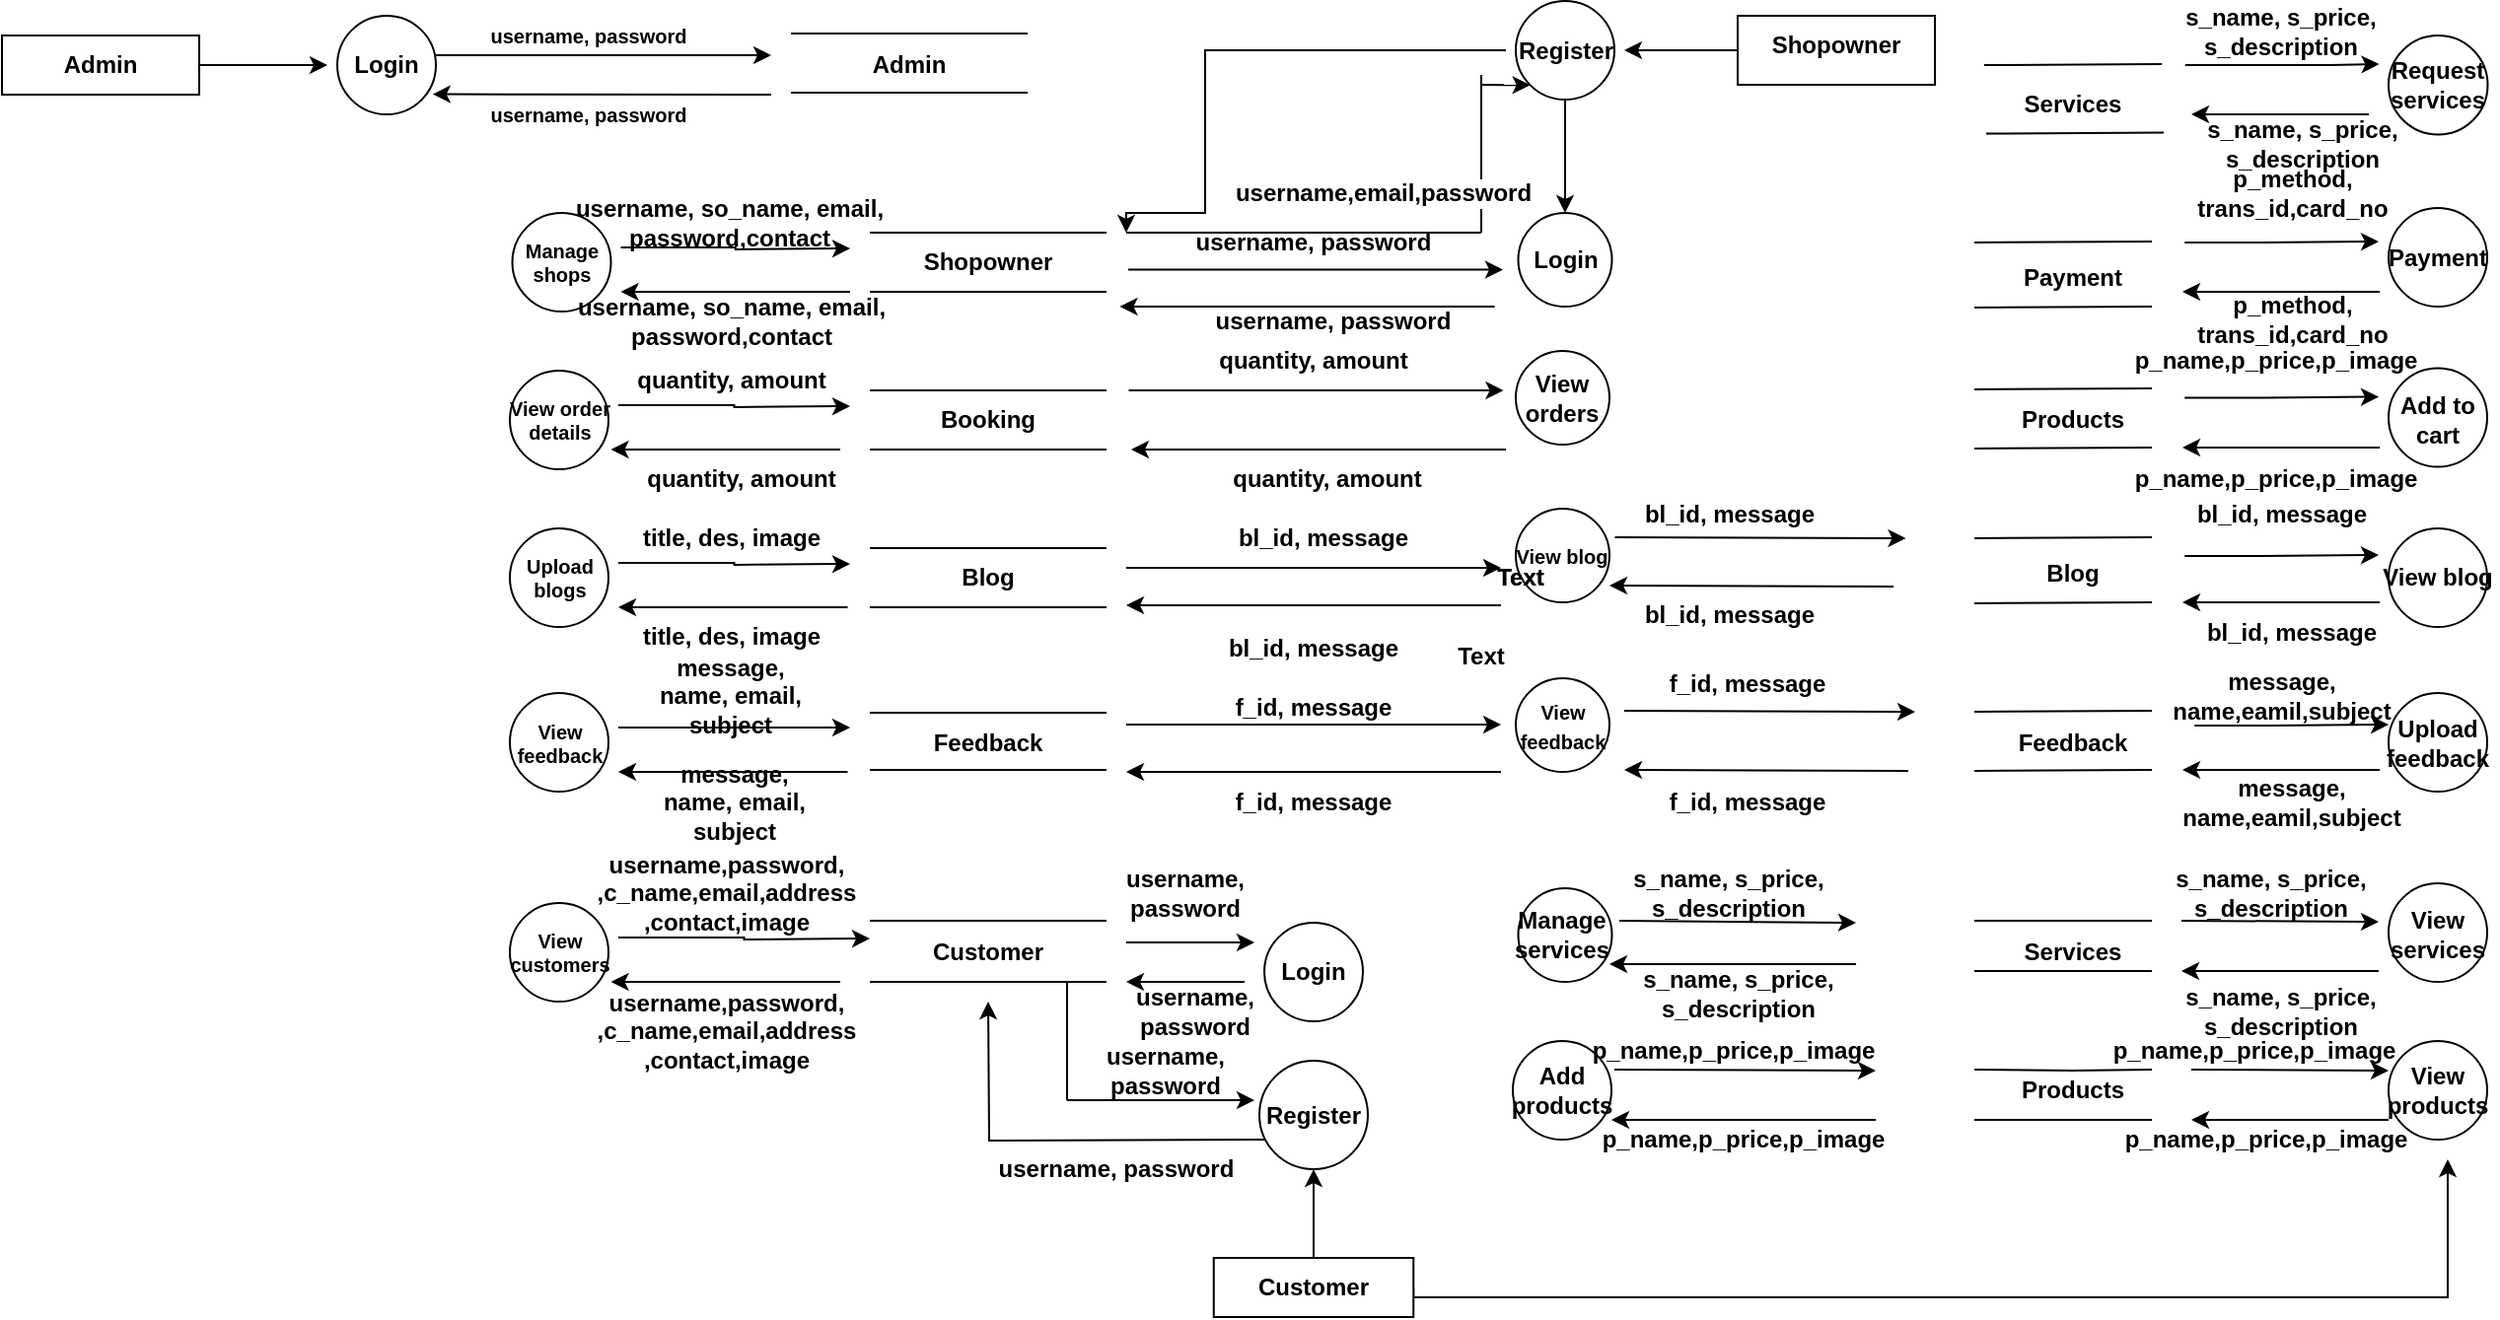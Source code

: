 <mxfile version="20.2.7" type="device"><diagram id="VCsMr16ERxnEw6FehwxI" name="Page-1"><mxGraphModel dx="1038" dy="579" grid="1" gridSize="10" guides="1" tooltips="1" connect="1" arrows="1" fold="1" page="0" pageScale="1" pageWidth="1169" pageHeight="827" math="0" shadow="0"><root><mxCell id="0"/><mxCell id="1" parent="0"/><mxCell id="XP8dWm5ts0oPL7eVJFao-230" value="" style="edgeStyle=orthogonalEdgeStyle;rounded=0;orthogonalLoop=1;jettySize=auto;html=1;fontSize=12;fontStyle=1" edge="1" parent="1" source="XP8dWm5ts0oPL7eVJFao-1" target="XP8dWm5ts0oPL7eVJFao-4"><mxGeometry relative="1" as="geometry"/></mxCell><mxCell id="XP8dWm5ts0oPL7eVJFao-1" value="" style="rounded=0;whiteSpace=wrap;html=1;fontStyle=1" vertex="1" parent="1"><mxGeometry x="10" y="30" width="100" height="30" as="geometry"/></mxCell><mxCell id="XP8dWm5ts0oPL7eVJFao-2" value="Admin" style="text;html=1;strokeColor=none;fillColor=none;align=center;verticalAlign=middle;whiteSpace=wrap;rounded=0;fontStyle=1" vertex="1" parent="1"><mxGeometry x="30" y="30" width="60" height="30" as="geometry"/></mxCell><mxCell id="XP8dWm5ts0oPL7eVJFao-3" value="" style="ellipse;whiteSpace=wrap;html=1;aspect=fixed;fontStyle=1" vertex="1" parent="1"><mxGeometry x="180" y="20" width="50" height="50" as="geometry"/></mxCell><mxCell id="XP8dWm5ts0oPL7eVJFao-4" value="Login" style="text;html=1;strokeColor=none;fillColor=none;align=center;verticalAlign=middle;whiteSpace=wrap;rounded=0;fontStyle=1" vertex="1" parent="1"><mxGeometry x="175" y="30" width="60" height="30" as="geometry"/></mxCell><mxCell id="XP8dWm5ts0oPL7eVJFao-6" value="" style="endArrow=none;html=1;rounded=0;fontStyle=1" edge="1" parent="1"><mxGeometry width="50" height="50" relative="1" as="geometry"><mxPoint x="530" y="29" as="sourcePoint"/><mxPoint x="410" y="29" as="targetPoint"/></mxGeometry></mxCell><mxCell id="XP8dWm5ts0oPL7eVJFao-7" value="" style="endArrow=none;html=1;rounded=0;fontStyle=1" edge="1" parent="1"><mxGeometry width="50" height="50" relative="1" as="geometry"><mxPoint x="530" y="59" as="sourcePoint"/><mxPoint x="410" y="59" as="targetPoint"/></mxGeometry></mxCell><mxCell id="XP8dWm5ts0oPL7eVJFao-8" value="Admin" style="text;html=1;strokeColor=none;fillColor=none;align=center;verticalAlign=middle;whiteSpace=wrap;rounded=0;fontStyle=1" vertex="1" parent="1"><mxGeometry x="440" y="30" width="60" height="30" as="geometry"/></mxCell><mxCell id="XP8dWm5ts0oPL7eVJFao-9" value="" style="endArrow=classic;html=1;rounded=0;fontStyle=1" edge="1" parent="1"><mxGeometry width="50" height="50" relative="1" as="geometry"><mxPoint x="230" y="40" as="sourcePoint"/><mxPoint x="400" y="40" as="targetPoint"/></mxGeometry></mxCell><mxCell id="XP8dWm5ts0oPL7eVJFao-10" value="" style="endArrow=classic;html=1;rounded=0;entryX=0.89;entryY=0.993;entryDx=0;entryDy=0;entryPerimeter=0;fontStyle=1" edge="1" parent="1" target="XP8dWm5ts0oPL7eVJFao-4"><mxGeometry width="50" height="50" relative="1" as="geometry"><mxPoint x="400" y="60" as="sourcePoint"/><mxPoint x="550" y="270" as="targetPoint"/></mxGeometry></mxCell><mxCell id="XP8dWm5ts0oPL7eVJFao-11" value="&lt;font style=&quot;font-size: 10px;&quot;&gt;username, password&lt;/font&gt;" style="text;html=1;strokeColor=none;fillColor=none;align=center;verticalAlign=middle;whiteSpace=wrap;rounded=0;fontStyle=1" vertex="1" parent="1"><mxGeometry x="250" y="20" width="115" height="20" as="geometry"/></mxCell><mxCell id="XP8dWm5ts0oPL7eVJFao-13" value="&lt;font style=&quot;font-size: 10px;&quot;&gt;&lt;span&gt;username, password&lt;/span&gt;&lt;/font&gt;" style="text;html=1;strokeColor=none;fillColor=none;align=center;verticalAlign=middle;whiteSpace=wrap;rounded=0;fontStyle=1" vertex="1" parent="1"><mxGeometry x="250" y="60" width="115" height="20" as="geometry"/></mxCell><mxCell id="XP8dWm5ts0oPL7eVJFao-14" value="" style="ellipse;whiteSpace=wrap;html=1;aspect=fixed;fontSize=10;fontStyle=1" vertex="1" parent="1"><mxGeometry x="268.75" y="120" width="50" height="50" as="geometry"/></mxCell><mxCell id="XP8dWm5ts0oPL7eVJFao-15" value="" style="ellipse;whiteSpace=wrap;html=1;aspect=fixed;fontSize=10;fontStyle=1" vertex="1" parent="1"><mxGeometry x="267.5" y="200" width="50" height="50" as="geometry"/></mxCell><mxCell id="XP8dWm5ts0oPL7eVJFao-16" value="" style="ellipse;whiteSpace=wrap;html=1;aspect=fixed;fontSize=10;fontStyle=1" vertex="1" parent="1"><mxGeometry x="267.5" y="280" width="50" height="50" as="geometry"/></mxCell><mxCell id="XP8dWm5ts0oPL7eVJFao-17" value="" style="ellipse;whiteSpace=wrap;html=1;aspect=fixed;fontSize=10;fontStyle=1" vertex="1" parent="1"><mxGeometry x="267.5" y="363.5" width="50" height="50" as="geometry"/></mxCell><mxCell id="XP8dWm5ts0oPL7eVJFao-18" value="" style="ellipse;whiteSpace=wrap;html=1;aspect=fixed;fontSize=10;fontStyle=1" vertex="1" parent="1"><mxGeometry x="267.5" y="470" width="50" height="50" as="geometry"/></mxCell><mxCell id="XP8dWm5ts0oPL7eVJFao-44" style="edgeStyle=orthogonalEdgeStyle;rounded=0;orthogonalLoop=1;jettySize=auto;html=1;exitX=1;exitY=0.25;exitDx=0;exitDy=0;fontSize=12;fontStyle=1" edge="1" parent="1" source="XP8dWm5ts0oPL7eVJFao-19"><mxGeometry relative="1" as="geometry"><mxPoint x="440" y="138" as="targetPoint"/></mxGeometry></mxCell><mxCell id="XP8dWm5ts0oPL7eVJFao-19" value="Manage shops" style="text;html=1;strokeColor=none;fillColor=none;align=center;verticalAlign=middle;whiteSpace=wrap;rounded=0;fontSize=10;fontStyle=1" vertex="1" parent="1"><mxGeometry x="263.75" y="130" width="60" height="30" as="geometry"/></mxCell><mxCell id="XP8dWm5ts0oPL7eVJFao-45" style="edgeStyle=orthogonalEdgeStyle;rounded=0;orthogonalLoop=1;jettySize=auto;html=1;exitX=1;exitY=0.25;exitDx=0;exitDy=0;fontSize=12;fontStyle=1" edge="1" parent="1" source="XP8dWm5ts0oPL7eVJFao-20"><mxGeometry relative="1" as="geometry"><mxPoint x="440" y="218" as="targetPoint"/></mxGeometry></mxCell><mxCell id="XP8dWm5ts0oPL7eVJFao-20" value="View order details" style="text;html=1;strokeColor=none;fillColor=none;align=center;verticalAlign=middle;whiteSpace=wrap;rounded=0;fontSize=10;fontStyle=1" vertex="1" parent="1"><mxGeometry x="262.5" y="210" width="60" height="30" as="geometry"/></mxCell><mxCell id="XP8dWm5ts0oPL7eVJFao-48" style="edgeStyle=orthogonalEdgeStyle;rounded=0;orthogonalLoop=1;jettySize=auto;html=1;exitX=1;exitY=0.25;exitDx=0;exitDy=0;fontSize=12;fontStyle=1" edge="1" parent="1" source="XP8dWm5ts0oPL7eVJFao-21"><mxGeometry relative="1" as="geometry"><mxPoint x="440" y="298" as="targetPoint"/></mxGeometry></mxCell><mxCell id="XP8dWm5ts0oPL7eVJFao-21" value="Upload blogs" style="text;html=1;strokeColor=none;fillColor=none;align=center;verticalAlign=middle;whiteSpace=wrap;rounded=0;fontSize=10;fontStyle=1" vertex="1" parent="1"><mxGeometry x="262.5" y="290" width="60" height="30" as="geometry"/></mxCell><mxCell id="XP8dWm5ts0oPL7eVJFao-49" style="edgeStyle=orthogonalEdgeStyle;rounded=0;orthogonalLoop=1;jettySize=auto;html=1;exitX=1;exitY=0.25;exitDx=0;exitDy=0;fontSize=12;fontStyle=1" edge="1" parent="1" source="XP8dWm5ts0oPL7eVJFao-22"><mxGeometry relative="1" as="geometry"><mxPoint x="440" y="381" as="targetPoint"/></mxGeometry></mxCell><mxCell id="XP8dWm5ts0oPL7eVJFao-22" value="View feedback" style="text;html=1;strokeColor=none;fillColor=none;align=center;verticalAlign=middle;whiteSpace=wrap;rounded=0;fontSize=10;fontStyle=1" vertex="1" parent="1"><mxGeometry x="262.5" y="373.5" width="60" height="30" as="geometry"/></mxCell><mxCell id="XP8dWm5ts0oPL7eVJFao-73" style="edgeStyle=orthogonalEdgeStyle;rounded=0;orthogonalLoop=1;jettySize=auto;html=1;exitX=1;exitY=0.25;exitDx=0;exitDy=0;fontSize=12;fontStyle=1" edge="1" parent="1" source="XP8dWm5ts0oPL7eVJFao-23"><mxGeometry relative="1" as="geometry"><mxPoint x="450" y="488" as="targetPoint"/></mxGeometry></mxCell><mxCell id="XP8dWm5ts0oPL7eVJFao-23" value="View customers" style="text;html=1;strokeColor=none;fillColor=none;align=center;verticalAlign=middle;whiteSpace=wrap;rounded=0;fontSize=10;fontStyle=1" vertex="1" parent="1"><mxGeometry x="262.5" y="480" width="60" height="30" as="geometry"/></mxCell><mxCell id="XP8dWm5ts0oPL7eVJFao-26" value="" style="endArrow=none;html=1;rounded=0;fontStyle=1" edge="1" parent="1"><mxGeometry width="50" height="50" relative="1" as="geometry"><mxPoint x="570" y="130" as="sourcePoint"/><mxPoint x="450" y="130" as="targetPoint"/></mxGeometry></mxCell><mxCell id="XP8dWm5ts0oPL7eVJFao-27" value="" style="endArrow=none;html=1;rounded=0;fontStyle=1" edge="1" parent="1"><mxGeometry width="50" height="50" relative="1" as="geometry"><mxPoint x="570" y="160" as="sourcePoint"/><mxPoint x="450" y="160" as="targetPoint"/></mxGeometry></mxCell><mxCell id="XP8dWm5ts0oPL7eVJFao-28" value="" style="endArrow=none;html=1;rounded=0;fontStyle=1" edge="1" parent="1"><mxGeometry width="50" height="50" relative="1" as="geometry"><mxPoint x="570" y="210" as="sourcePoint"/><mxPoint x="450" y="210" as="targetPoint"/></mxGeometry></mxCell><mxCell id="XP8dWm5ts0oPL7eVJFao-29" value="" style="endArrow=none;html=1;rounded=0;fontStyle=1" edge="1" parent="1"><mxGeometry width="50" height="50" relative="1" as="geometry"><mxPoint x="570" y="240" as="sourcePoint"/><mxPoint x="450" y="240" as="targetPoint"/></mxGeometry></mxCell><mxCell id="XP8dWm5ts0oPL7eVJFao-30" value="" style="endArrow=none;html=1;rounded=0;fontStyle=1" edge="1" parent="1"><mxGeometry width="50" height="50" relative="1" as="geometry"><mxPoint x="570" y="290" as="sourcePoint"/><mxPoint x="450" y="290" as="targetPoint"/></mxGeometry></mxCell><mxCell id="XP8dWm5ts0oPL7eVJFao-31" value="" style="endArrow=none;html=1;rounded=0;fontStyle=1" edge="1" parent="1"><mxGeometry width="50" height="50" relative="1" as="geometry"><mxPoint x="570" y="320" as="sourcePoint"/><mxPoint x="450" y="320" as="targetPoint"/></mxGeometry></mxCell><mxCell id="XP8dWm5ts0oPL7eVJFao-32" value="" style="endArrow=none;html=1;rounded=0;fontStyle=1" edge="1" parent="1"><mxGeometry width="50" height="50" relative="1" as="geometry"><mxPoint x="570" y="373.5" as="sourcePoint"/><mxPoint x="450" y="373.5" as="targetPoint"/></mxGeometry></mxCell><mxCell id="XP8dWm5ts0oPL7eVJFao-33" value="" style="endArrow=none;html=1;rounded=0;fontStyle=1" edge="1" parent="1"><mxGeometry width="50" height="50" relative="1" as="geometry"><mxPoint x="570" y="402.5" as="sourcePoint"/><mxPoint x="450" y="402.5" as="targetPoint"/></mxGeometry></mxCell><mxCell id="XP8dWm5ts0oPL7eVJFao-34" value="" style="endArrow=none;html=1;rounded=0;fontStyle=1" edge="1" parent="1"><mxGeometry width="50" height="50" relative="1" as="geometry"><mxPoint x="570" y="479" as="sourcePoint"/><mxPoint x="450" y="479" as="targetPoint"/></mxGeometry></mxCell><mxCell id="XP8dWm5ts0oPL7eVJFao-35" value="" style="endArrow=none;html=1;rounded=0;fontStyle=1" edge="1" parent="1"><mxGeometry width="50" height="50" relative="1" as="geometry"><mxPoint x="570" y="510" as="sourcePoint"/><mxPoint x="450" y="510" as="targetPoint"/></mxGeometry></mxCell><mxCell id="XP8dWm5ts0oPL7eVJFao-37" value="&lt;font style=&quot;font-size: 12px;&quot;&gt;Shopowner&lt;/font&gt;" style="text;html=1;strokeColor=none;fillColor=none;align=center;verticalAlign=middle;whiteSpace=wrap;rounded=0;fontSize=10;fontStyle=1" vertex="1" parent="1"><mxGeometry x="480" y="130" width="60" height="30" as="geometry"/></mxCell><mxCell id="XP8dWm5ts0oPL7eVJFao-38" value="&lt;font style=&quot;font-size: 12px;&quot;&gt;Booking&lt;/font&gt;" style="text;html=1;strokeColor=none;fillColor=none;align=center;verticalAlign=middle;whiteSpace=wrap;rounded=0;fontSize=10;fontStyle=1" vertex="1" parent="1"><mxGeometry x="480" y="210" width="60" height="30" as="geometry"/></mxCell><mxCell id="XP8dWm5ts0oPL7eVJFao-39" value="&lt;font style=&quot;font-size: 12px;&quot;&gt;Blog&lt;/font&gt;" style="text;html=1;strokeColor=none;fillColor=none;align=center;verticalAlign=middle;whiteSpace=wrap;rounded=0;fontSize=10;fontStyle=1" vertex="1" parent="1"><mxGeometry x="480" y="290" width="60" height="30" as="geometry"/></mxCell><mxCell id="XP8dWm5ts0oPL7eVJFao-42" value="&lt;font style=&quot;font-size: 12px;&quot;&gt;Feedback&lt;/font&gt;" style="text;html=1;strokeColor=none;fillColor=none;align=center;verticalAlign=middle;whiteSpace=wrap;rounded=0;fontSize=10;fontStyle=1" vertex="1" parent="1"><mxGeometry x="480" y="373.5" width="60" height="30" as="geometry"/></mxCell><mxCell id="XP8dWm5ts0oPL7eVJFao-43" value="&lt;font style=&quot;font-size: 12px;&quot;&gt;Customer&lt;/font&gt;" style="text;html=1;strokeColor=none;fillColor=none;align=center;verticalAlign=middle;whiteSpace=wrap;rounded=0;fontSize=10;fontStyle=1" vertex="1" parent="1"><mxGeometry x="480" y="480" width="60" height="30" as="geometry"/></mxCell><mxCell id="XP8dWm5ts0oPL7eVJFao-51" value="" style="endArrow=classic;html=1;rounded=0;fontSize=12;entryX=1;entryY=1;entryDx=0;entryDy=0;fontStyle=1" edge="1" parent="1" target="XP8dWm5ts0oPL7eVJFao-19"><mxGeometry width="50" height="50" relative="1" as="geometry"><mxPoint x="440" y="160" as="sourcePoint"/><mxPoint x="330" y="160" as="targetPoint"/></mxGeometry></mxCell><mxCell id="XP8dWm5ts0oPL7eVJFao-52" value="" style="endArrow=classic;html=1;rounded=0;fontSize=12;entryX=1;entryY=1;entryDx=0;entryDy=0;fontStyle=1" edge="1" parent="1"><mxGeometry width="50" height="50" relative="1" as="geometry"><mxPoint x="435" y="240" as="sourcePoint"/><mxPoint x="318.75" y="240" as="targetPoint"/></mxGeometry></mxCell><mxCell id="XP8dWm5ts0oPL7eVJFao-53" value="" style="endArrow=classic;html=1;rounded=0;fontSize=12;entryX=1;entryY=1;entryDx=0;entryDy=0;fontStyle=1" edge="1" parent="1"><mxGeometry width="50" height="50" relative="1" as="geometry"><mxPoint x="438.75" y="320" as="sourcePoint"/><mxPoint x="322.5" y="320" as="targetPoint"/></mxGeometry></mxCell><mxCell id="XP8dWm5ts0oPL7eVJFao-54" value="" style="endArrow=classic;html=1;rounded=0;fontSize=12;entryX=1;entryY=1;entryDx=0;entryDy=0;fontStyle=1" edge="1" parent="1"><mxGeometry width="50" height="50" relative="1" as="geometry"><mxPoint x="438.75" y="403.5" as="sourcePoint"/><mxPoint x="322.5" y="403.5" as="targetPoint"/></mxGeometry></mxCell><mxCell id="XP8dWm5ts0oPL7eVJFao-55" value="" style="endArrow=classic;html=1;rounded=0;fontSize=12;entryX=1;entryY=1;entryDx=0;entryDy=0;fontStyle=1" edge="1" parent="1"><mxGeometry width="50" height="50" relative="1" as="geometry"><mxPoint x="435" y="510" as="sourcePoint"/><mxPoint x="318.75" y="510" as="targetPoint"/></mxGeometry></mxCell><mxCell id="XP8dWm5ts0oPL7eVJFao-56" value="username, so_name, email, password,contact" style="text;html=1;strokeColor=none;fillColor=none;align=center;verticalAlign=middle;whiteSpace=wrap;rounded=0;fontSize=12;fontStyle=1" vertex="1" parent="1"><mxGeometry x="298.75" y="110" width="160" height="30" as="geometry"/></mxCell><mxCell id="XP8dWm5ts0oPL7eVJFao-58" value="quantity, amount" style="text;html=1;strokeColor=none;fillColor=none;align=center;verticalAlign=middle;whiteSpace=wrap;rounded=0;fontSize=12;fontStyle=1" vertex="1" parent="1"><mxGeometry x="330" y="190" width="100" height="30" as="geometry"/></mxCell><mxCell id="XP8dWm5ts0oPL7eVJFao-60" value="title, des, image" style="text;html=1;strokeColor=none;fillColor=none;align=center;verticalAlign=middle;whiteSpace=wrap;rounded=0;fontSize=12;fontStyle=1" vertex="1" parent="1"><mxGeometry x="330" y="270" width="100" height="30" as="geometry"/></mxCell><mxCell id="XP8dWm5ts0oPL7eVJFao-62" value="message, name, email, subject" style="text;html=1;strokeColor=none;fillColor=none;align=center;verticalAlign=middle;whiteSpace=wrap;rounded=0;fontSize=12;fontStyle=1" vertex="1" parent="1"><mxGeometry x="332.5" y="350" width="92.5" height="30" as="geometry"/></mxCell><mxCell id="XP8dWm5ts0oPL7eVJFao-64" value="username,password,&lt;br&gt;,c_name,email,address&lt;br&gt;,contact,image" style="text;html=1;strokeColor=none;fillColor=none;align=center;verticalAlign=middle;whiteSpace=wrap;rounded=0;fontSize=12;fontStyle=1" vertex="1" parent="1"><mxGeometry x="270" y="450" width="215" height="30" as="geometry"/></mxCell><mxCell id="XP8dWm5ts0oPL7eVJFao-68" value="username, so_name, email, password,contact" style="text;html=1;strokeColor=none;fillColor=none;align=center;verticalAlign=middle;whiteSpace=wrap;rounded=0;fontSize=12;fontStyle=1" vertex="1" parent="1"><mxGeometry x="300" y="160" width="160" height="30" as="geometry"/></mxCell><mxCell id="XP8dWm5ts0oPL7eVJFao-69" value="quantity, amount" style="text;html=1;strokeColor=none;fillColor=none;align=center;verticalAlign=middle;whiteSpace=wrap;rounded=0;fontSize=12;fontStyle=1" vertex="1" parent="1"><mxGeometry x="335" y="240" width="100" height="30" as="geometry"/></mxCell><mxCell id="XP8dWm5ts0oPL7eVJFao-70" value="title, des, image" style="text;html=1;strokeColor=none;fillColor=none;align=center;verticalAlign=middle;whiteSpace=wrap;rounded=0;fontSize=12;fontStyle=1" vertex="1" parent="1"><mxGeometry x="330" y="320" width="100" height="30" as="geometry"/></mxCell><mxCell id="XP8dWm5ts0oPL7eVJFao-71" value="message, name, email, subject" style="text;html=1;strokeColor=none;fillColor=none;align=center;verticalAlign=middle;whiteSpace=wrap;rounded=0;fontSize=12;fontStyle=1" vertex="1" parent="1"><mxGeometry x="335" y="403.5" width="92.5" height="30" as="geometry"/></mxCell><mxCell id="XP8dWm5ts0oPL7eVJFao-74" value="username,password,&lt;br&gt;,c_name,email,address&lt;br&gt;,contact,image" style="text;html=1;strokeColor=none;fillColor=none;align=center;verticalAlign=middle;whiteSpace=wrap;rounded=0;fontSize=12;fontStyle=1" vertex="1" parent="1"><mxGeometry x="270" y="520" width="215" height="30" as="geometry"/></mxCell><mxCell id="XP8dWm5ts0oPL7eVJFao-90" value="" style="edgeStyle=orthogonalEdgeStyle;rounded=0;orthogonalLoop=1;jettySize=auto;html=1;fontSize=12;fontStyle=1" edge="1" parent="1" source="XP8dWm5ts0oPL7eVJFao-75" target="XP8dWm5ts0oPL7eVJFao-78"><mxGeometry relative="1" as="geometry"/></mxCell><mxCell id="XP8dWm5ts0oPL7eVJFao-75" value="" style="rounded=0;whiteSpace=wrap;html=1;fontSize=12;fontStyle=1" vertex="1" parent="1"><mxGeometry x="890" y="20" width="100" height="35" as="geometry"/></mxCell><mxCell id="XP8dWm5ts0oPL7eVJFao-76" value="Shopowner" style="text;html=1;strokeColor=none;fillColor=none;align=center;verticalAlign=middle;whiteSpace=wrap;rounded=0;fontSize=12;fontStyle=1" vertex="1" parent="1"><mxGeometry x="910" y="20" width="60" height="30" as="geometry"/></mxCell><mxCell id="XP8dWm5ts0oPL7eVJFao-93" style="edgeStyle=orthogonalEdgeStyle;rounded=0;orthogonalLoop=1;jettySize=auto;html=1;exitX=0.5;exitY=1;exitDx=0;exitDy=0;fontSize=12;entryX=0.5;entryY=0;entryDx=0;entryDy=0;fontStyle=1" edge="1" parent="1" source="XP8dWm5ts0oPL7eVJFao-77" target="XP8dWm5ts0oPL7eVJFao-79"><mxGeometry relative="1" as="geometry"><mxPoint x="803" y="100" as="targetPoint"/></mxGeometry></mxCell><mxCell id="XP8dWm5ts0oPL7eVJFao-77" value="" style="ellipse;whiteSpace=wrap;html=1;aspect=fixed;fontSize=12;fontStyle=1" vertex="1" parent="1"><mxGeometry x="777.5" y="12.5" width="50" height="50" as="geometry"/></mxCell><mxCell id="XP8dWm5ts0oPL7eVJFao-96" style="edgeStyle=orthogonalEdgeStyle;rounded=0;orthogonalLoop=1;jettySize=auto;html=1;exitX=0;exitY=0.5;exitDx=0;exitDy=0;fontSize=12;fontStyle=1" edge="1" parent="1" source="XP8dWm5ts0oPL7eVJFao-78"><mxGeometry relative="1" as="geometry"><mxPoint x="580" y="130" as="targetPoint"/><Array as="points"><mxPoint x="620" y="38"/><mxPoint x="620" y="120"/><mxPoint x="580" y="120"/></Array></mxGeometry></mxCell><mxCell id="XP8dWm5ts0oPL7eVJFao-78" value="Register" style="text;html=1;strokeColor=none;fillColor=none;align=center;verticalAlign=middle;whiteSpace=wrap;rounded=0;fontSize=12;fontStyle=1" vertex="1" parent="1"><mxGeometry x="772.5" y="22.5" width="60" height="30" as="geometry"/></mxCell><mxCell id="XP8dWm5ts0oPL7eVJFao-79" value="" style="ellipse;whiteSpace=wrap;html=1;aspect=fixed;fontSize=12;fontStyle=1" vertex="1" parent="1"><mxGeometry x="778.75" y="120" width="47.5" height="47.5" as="geometry"/></mxCell><mxCell id="XP8dWm5ts0oPL7eVJFao-80" value="" style="ellipse;whiteSpace=wrap;html=1;aspect=fixed;fontSize=12;fontStyle=1" vertex="1" parent="1"><mxGeometry x="777.5" y="190" width="47.5" height="47.5" as="geometry"/></mxCell><mxCell id="XP8dWm5ts0oPL7eVJFao-81" value="" style="ellipse;whiteSpace=wrap;html=1;aspect=fixed;fontSize=12;fontStyle=1" vertex="1" parent="1"><mxGeometry x="777.5" y="270" width="47.5" height="47.5" as="geometry"/></mxCell><mxCell id="XP8dWm5ts0oPL7eVJFao-82" value="" style="ellipse;whiteSpace=wrap;html=1;aspect=fixed;fontSize=12;fontStyle=1" vertex="1" parent="1"><mxGeometry x="777.5" y="356" width="47.5" height="47.5" as="geometry"/></mxCell><mxCell id="XP8dWm5ts0oPL7eVJFao-83" value="" style="ellipse;whiteSpace=wrap;html=1;aspect=fixed;fontSize=12;fontStyle=1" vertex="1" parent="1"><mxGeometry x="778.75" y="462.5" width="47.5" height="47.5" as="geometry"/></mxCell><mxCell id="XP8dWm5ts0oPL7eVJFao-84" value="&lt;font style=&quot;font-size: 12px;&quot;&gt;Login&lt;/font&gt;" style="text;html=1;strokeColor=none;fillColor=none;align=center;verticalAlign=middle;whiteSpace=wrap;rounded=0;fontSize=12;fontStyle=1" vertex="1" parent="1"><mxGeometry x="772.5" y="128.75" width="60" height="30" as="geometry"/></mxCell><mxCell id="XP8dWm5ts0oPL7eVJFao-85" value="View orders" style="text;html=1;strokeColor=none;fillColor=none;align=center;verticalAlign=middle;whiteSpace=wrap;rounded=0;fontSize=12;fontStyle=1" vertex="1" parent="1"><mxGeometry x="771.25" y="198.75" width="60" height="30" as="geometry"/></mxCell><mxCell id="XP8dWm5ts0oPL7eVJFao-86" value="&lt;span style=&quot;font-size: 10px;&quot;&gt;View blog&lt;/span&gt;" style="text;html=1;strokeColor=none;fillColor=none;align=center;verticalAlign=middle;whiteSpace=wrap;rounded=0;fontSize=12;fontStyle=1" vertex="1" parent="1"><mxGeometry x="771" y="279" width="60" height="30" as="geometry"/></mxCell><mxCell id="XP8dWm5ts0oPL7eVJFao-87" value="&lt;font style=&quot;font-size: 10px;&quot;&gt;View &lt;br&gt;feedback&lt;/font&gt;" style="text;html=1;strokeColor=none;fillColor=none;align=center;verticalAlign=middle;whiteSpace=wrap;rounded=0;fontSize=12;fontStyle=1" vertex="1" parent="1"><mxGeometry x="766.75" y="350" width="69" height="60" as="geometry"/></mxCell><mxCell id="XP8dWm5ts0oPL7eVJFao-88" value="Manage services" style="text;html=1;strokeColor=none;fillColor=none;align=center;verticalAlign=middle;whiteSpace=wrap;rounded=0;fontSize=12;fontStyle=1" vertex="1" parent="1"><mxGeometry x="771" y="471" width="60" height="30" as="geometry"/></mxCell><mxCell id="XP8dWm5ts0oPL7eVJFao-94" value="" style="endArrow=classic;html=1;rounded=0;fontSize=12;fontStyle=1" edge="1" parent="1"><mxGeometry width="50" height="50" relative="1" as="geometry"><mxPoint x="581" y="148.75" as="sourcePoint"/><mxPoint x="771" y="148.75" as="targetPoint"/><Array as="points"/></mxGeometry></mxCell><mxCell id="XP8dWm5ts0oPL7eVJFao-95" value="" style="endArrow=classic;html=1;rounded=0;fontSize=12;fontStyle=1" edge="1" parent="1"><mxGeometry width="50" height="50" relative="1" as="geometry"><mxPoint x="766.75" y="167.5" as="sourcePoint"/><mxPoint x="576.75" y="167.5" as="targetPoint"/></mxGeometry></mxCell><mxCell id="XP8dWm5ts0oPL7eVJFao-99" value="" style="endArrow=none;html=1;rounded=0;fontSize=12;fontStyle=1" edge="1" parent="1"><mxGeometry width="50" height="50" relative="1" as="geometry"><mxPoint x="580" y="130" as="sourcePoint"/><mxPoint x="760" y="130" as="targetPoint"/></mxGeometry></mxCell><mxCell id="XP8dWm5ts0oPL7eVJFao-101" value="" style="endArrow=none;html=1;rounded=0;fontSize=12;fontStyle=1" edge="1" parent="1"><mxGeometry width="50" height="50" relative="1" as="geometry"><mxPoint x="760" y="130" as="sourcePoint"/><mxPoint x="760" y="50" as="targetPoint"/></mxGeometry></mxCell><mxCell id="XP8dWm5ts0oPL7eVJFao-106" value="username,email,password" style="edgeLabel;html=1;align=center;verticalAlign=middle;resizable=0;points=[];fontSize=12;fontStyle=1" vertex="1" connectable="0" parent="XP8dWm5ts0oPL7eVJFao-101"><mxGeometry x="-0.62" y="1" relative="1" as="geometry"><mxPoint x="-49" y="-5" as="offset"/></mxGeometry></mxCell><mxCell id="XP8dWm5ts0oPL7eVJFao-102" value="" style="endArrow=classic;html=1;rounded=0;fontSize=12;entryX=0;entryY=1;entryDx=0;entryDy=0;fontStyle=1" edge="1" parent="1" target="XP8dWm5ts0oPL7eVJFao-77"><mxGeometry width="50" height="50" relative="1" as="geometry"><mxPoint x="760" y="55" as="sourcePoint"/><mxPoint x="750" y="45" as="targetPoint"/></mxGeometry></mxCell><mxCell id="XP8dWm5ts0oPL7eVJFao-103" value="username, password" style="text;html=1;strokeColor=none;fillColor=none;align=center;verticalAlign=middle;whiteSpace=wrap;rounded=0;fontSize=12;fontStyle=1" vertex="1" parent="1"><mxGeometry x="620" y="160" width="130" height="30" as="geometry"/></mxCell><mxCell id="XP8dWm5ts0oPL7eVJFao-104" value="username, password" style="text;html=1;strokeColor=none;fillColor=none;align=center;verticalAlign=middle;whiteSpace=wrap;rounded=0;fontSize=12;fontStyle=1" vertex="1" parent="1"><mxGeometry x="610" y="120" width="130" height="30" as="geometry"/></mxCell><mxCell id="XP8dWm5ts0oPL7eVJFao-107" value="" style="endArrow=classic;html=1;rounded=0;fontSize=12;fontStyle=1" edge="1" parent="1"><mxGeometry width="50" height="50" relative="1" as="geometry"><mxPoint x="581.25" y="210" as="sourcePoint"/><mxPoint x="771.25" y="210" as="targetPoint"/><Array as="points"/></mxGeometry></mxCell><mxCell id="XP8dWm5ts0oPL7eVJFao-108" value="" style="endArrow=classic;html=1;rounded=0;fontSize=12;fontStyle=1" edge="1" parent="1"><mxGeometry width="50" height="50" relative="1" as="geometry"><mxPoint x="772.5" y="240" as="sourcePoint"/><mxPoint x="582.5" y="240" as="targetPoint"/></mxGeometry></mxCell><mxCell id="XP8dWm5ts0oPL7eVJFao-109" value="quantity, amount&lt;span style=&quot;color: rgba(0, 0, 0, 0); font-family: monospace; font-size: 0px; text-align: start;&quot;&gt;%3CmxGraphModel%3E%3Croot%3E%3CmxCell%20id%3D%220%22%2F%3E%3CmxCell%20id%3D%221%22%20parent%3D%220%22%2F%3E%3CmxCell%20id%3D%222%22%20value%3D%22%22%20style%3D%22endArrow%3Dclassic%3Bhtml%3D1%3Brounded%3D0%3BfontSize%3D12%3B%22%20edge%3D%221%22%20parent%3D%221%22%3E%3CmxGeometry%20width%3D%2250%22%20height%3D%2250%22%20relative%3D%221%22%20as%3D%22geometry%22%3E%3CmxPoint%20x%3D%22766.75%22%20y%3D%22167.5%22%20as%3D%22sourcePoint%22%2F%3E%3CmxPoint%20x%3D%22576.75%22%20y%3D%22167.5%22%20as%3D%22targetPoint%22%2F%3E%3C%2FmxGeometry%3E%3C%2FmxCell%3E%3C%2Froot%3E%3C%2FmxGraphModel%3E&lt;/span&gt;" style="text;html=1;strokeColor=none;fillColor=none;align=center;verticalAlign=middle;whiteSpace=wrap;rounded=0;fontSize=12;fontStyle=1" vertex="1" parent="1"><mxGeometry x="590" y="180" width="170" height="30" as="geometry"/></mxCell><mxCell id="XP8dWm5ts0oPL7eVJFao-110" value="quantity, amount&lt;span style=&quot;color: rgba(0, 0, 0, 0); font-family: monospace; font-size: 0px; text-align: start;&quot;&gt;%3CmxGraphModel%3E%3Croot%3E%3CmxCell%20id%3D%220%22%2F%3E%3CmxCell%20id%3D%221%22%20parent%3D%220%22%2F%3E%3CmxCell%20id%3D%222%22%20value%3D%22%22%20style%3D%22endArrow%3Dclassic%3Bhtml%3D1%3Brounded%3D0%3BfontSize%3D12%3B%22%20edge%3D%221%22%20parent%3D%221%22%3E%3CmxGeometry%20width%3D%2250%22%20height%3D%2250%22%20relative%3D%221%22%20as%3D%22geometry%22%3E%3CmxPoint%20x%3D%22766.75%22%20y%3D%22167.5%22%20as%3D%22sourcePoint%22%2F%3E%3CmxPoint%20x%3D%22576.75%22%20y%3D%22167.5%22%20as%3D%22targetPoint%22%2F%3E%3C%2FmxGeometry%3E%3C%2FmxCell%3E%3C%2Froot%3E%3C%2FmxGraphModel%3E&lt;/span&gt;" style="text;html=1;strokeColor=none;fillColor=none;align=center;verticalAlign=middle;whiteSpace=wrap;rounded=0;fontSize=12;fontStyle=1" vertex="1" parent="1"><mxGeometry x="596.75" y="240" width="170" height="30" as="geometry"/></mxCell><mxCell id="XP8dWm5ts0oPL7eVJFao-112" value="" style="endArrow=classic;html=1;rounded=0;fontSize=12;fontStyle=1" edge="1" parent="1"><mxGeometry width="50" height="50" relative="1" as="geometry"><mxPoint x="580" y="300" as="sourcePoint"/><mxPoint x="770" y="300" as="targetPoint"/><Array as="points"/></mxGeometry></mxCell><mxCell id="XP8dWm5ts0oPL7eVJFao-113" value="" style="endArrow=classic;html=1;rounded=0;fontSize=12;fontStyle=1" edge="1" parent="1"><mxGeometry width="50" height="50" relative="1" as="geometry"><mxPoint x="770" y="319" as="sourcePoint"/><mxPoint x="580" y="319" as="targetPoint"/></mxGeometry></mxCell><mxCell id="XP8dWm5ts0oPL7eVJFao-114" value="bl_id, message" style="text;html=1;strokeColor=none;fillColor=none;align=center;verticalAlign=middle;whiteSpace=wrap;rounded=0;fontSize=12;fontStyle=1" vertex="1" parent="1"><mxGeometry x="600" y="270" width="160" height="30" as="geometry"/></mxCell><mxCell id="XP8dWm5ts0oPL7eVJFao-115" value="bl_id, message" style="text;html=1;strokeColor=none;fillColor=none;align=center;verticalAlign=middle;whiteSpace=wrap;rounded=0;fontSize=12;fontStyle=1" vertex="1" parent="1"><mxGeometry x="595" y="326" width="160" height="30" as="geometry"/></mxCell><mxCell id="XP8dWm5ts0oPL7eVJFao-116" value="" style="endArrow=classic;html=1;rounded=0;fontSize=12;fontStyle=1" edge="1" parent="1"><mxGeometry width="50" height="50" relative="1" as="geometry"><mxPoint x="580" y="379.5" as="sourcePoint"/><mxPoint x="770" y="379.5" as="targetPoint"/><Array as="points"/></mxGeometry></mxCell><mxCell id="XP8dWm5ts0oPL7eVJFao-117" value="" style="endArrow=classic;html=1;rounded=0;fontSize=12;fontStyle=1" edge="1" parent="1"><mxGeometry width="50" height="50" relative="1" as="geometry"><mxPoint x="770" y="403.5" as="sourcePoint"/><mxPoint x="580" y="403.5" as="targetPoint"/></mxGeometry></mxCell><mxCell id="XP8dWm5ts0oPL7eVJFao-119" value="f_id, message" style="text;html=1;strokeColor=none;fillColor=none;align=center;verticalAlign=middle;whiteSpace=wrap;rounded=0;fontSize=12;fontStyle=1" vertex="1" parent="1"><mxGeometry x="590" y="356" width="170" height="30" as="geometry"/></mxCell><mxCell id="XP8dWm5ts0oPL7eVJFao-120" value="f_id, message" style="text;html=1;strokeColor=none;fillColor=none;align=center;verticalAlign=middle;whiteSpace=wrap;rounded=0;fontSize=12;fontStyle=1" vertex="1" parent="1"><mxGeometry x="590" y="403.5" width="170" height="30" as="geometry"/></mxCell><mxCell id="XP8dWm5ts0oPL7eVJFao-121" value="" style="endArrow=classic;html=1;rounded=0;fontSize=12;fontStyle=1" edge="1" parent="1"><mxGeometry width="50" height="50" relative="1" as="geometry"><mxPoint x="830" y="479" as="sourcePoint"/><mxPoint x="950" y="480" as="targetPoint"/><Array as="points"/></mxGeometry></mxCell><mxCell id="XP8dWm5ts0oPL7eVJFao-122" value="" style="endArrow=classic;html=1;rounded=0;fontSize=12;fontStyle=1" edge="1" parent="1"><mxGeometry width="50" height="50" relative="1" as="geometry"><mxPoint x="950" y="501" as="sourcePoint"/><mxPoint x="825" y="501" as="targetPoint"/><Array as="points"><mxPoint x="905" y="501"/></Array></mxGeometry></mxCell><mxCell id="XP8dWm5ts0oPL7eVJFao-160" style="edgeStyle=orthogonalEdgeStyle;rounded=0;orthogonalLoop=1;jettySize=auto;html=1;exitX=1;exitY=0.5;exitDx=0;exitDy=0;fontSize=12;fontStyle=1" edge="1" parent="1" source="XP8dWm5ts0oPL7eVJFao-123"><mxGeometry relative="1" as="geometry"><mxPoint x="1250" y="600" as="targetPoint"/><Array as="points"><mxPoint x="726" y="670"/><mxPoint x="1250" y="670"/></Array></mxGeometry></mxCell><mxCell id="XP8dWm5ts0oPL7eVJFao-123" value="" style="rounded=0;whiteSpace=wrap;html=1;fontSize=12;fontStyle=1" vertex="1" parent="1"><mxGeometry x="624.38" y="650" width="101.25" height="30" as="geometry"/></mxCell><mxCell id="XP8dWm5ts0oPL7eVJFao-130" value="" style="edgeStyle=orthogonalEdgeStyle;rounded=0;orthogonalLoop=1;jettySize=auto;html=1;fontSize=12;fontStyle=1" edge="1" parent="1" source="XP8dWm5ts0oPL7eVJFao-124" target="XP8dWm5ts0oPL7eVJFao-129"><mxGeometry relative="1" as="geometry"/></mxCell><mxCell id="XP8dWm5ts0oPL7eVJFao-124" value="Customer" style="text;html=1;strokeColor=none;fillColor=none;align=center;verticalAlign=middle;whiteSpace=wrap;rounded=0;fontSize=12;fontStyle=1" vertex="1" parent="1"><mxGeometry x="645" y="650" width="60" height="30" as="geometry"/></mxCell><mxCell id="XP8dWm5ts0oPL7eVJFao-125" value="" style="ellipse;whiteSpace=wrap;html=1;aspect=fixed;fontSize=12;fontStyle=1" vertex="1" parent="1"><mxGeometry x="776" y="540" width="50" height="50" as="geometry"/></mxCell><mxCell id="XP8dWm5ts0oPL7eVJFao-126" value="Add products" style="text;html=1;strokeColor=none;fillColor=none;align=center;verticalAlign=middle;whiteSpace=wrap;rounded=0;fontSize=12;fontStyle=1" vertex="1" parent="1"><mxGeometry x="771" y="550" width="60" height="30" as="geometry"/></mxCell><mxCell id="XP8dWm5ts0oPL7eVJFao-127" value="" style="endArrow=classic;html=1;rounded=0;fontSize=12;fontStyle=1" edge="1" parent="1"><mxGeometry width="50" height="50" relative="1" as="geometry"><mxPoint x="827.5" y="554.5" as="sourcePoint"/><mxPoint x="960" y="555" as="targetPoint"/><Array as="points"/></mxGeometry></mxCell><mxCell id="XP8dWm5ts0oPL7eVJFao-128" value="" style="endArrow=classic;html=1;rounded=0;fontSize=12;fontStyle=1" edge="1" parent="1"><mxGeometry width="50" height="50" relative="1" as="geometry"><mxPoint x="960" y="580" as="sourcePoint"/><mxPoint x="826" y="580" as="targetPoint"/></mxGeometry></mxCell><mxCell id="XP8dWm5ts0oPL7eVJFao-129" value="" style="ellipse;whiteSpace=wrap;html=1;aspect=fixed;fontSize=12;fontStyle=1" vertex="1" parent="1"><mxGeometry x="647.5" y="550" width="55" height="55" as="geometry"/></mxCell><mxCell id="XP8dWm5ts0oPL7eVJFao-145" style="edgeStyle=orthogonalEdgeStyle;rounded=0;orthogonalLoop=1;jettySize=auto;html=1;fontSize=12;fontStyle=1" edge="1" parent="1"><mxGeometry relative="1" as="geometry"><mxPoint x="510" y="520" as="targetPoint"/><mxPoint x="650" y="590" as="sourcePoint"/></mxGeometry></mxCell><mxCell id="XP8dWm5ts0oPL7eVJFao-131" value="Register" style="text;html=1;strokeColor=none;fillColor=none;align=center;verticalAlign=middle;whiteSpace=wrap;rounded=0;fontSize=12;fontStyle=1" vertex="1" parent="1"><mxGeometry x="645.01" y="562.5" width="60" height="30" as="geometry"/></mxCell><mxCell id="XP8dWm5ts0oPL7eVJFao-132" value="" style="ellipse;whiteSpace=wrap;html=1;aspect=fixed;fontSize=12;fontStyle=1" vertex="1" parent="1"><mxGeometry x="650.01" y="480" width="50" height="50" as="geometry"/></mxCell><mxCell id="XP8dWm5ts0oPL7eVJFao-133" value="Login" style="text;html=1;strokeColor=none;fillColor=none;align=center;verticalAlign=middle;whiteSpace=wrap;rounded=0;fontSize=12;fontStyle=1" vertex="1" parent="1"><mxGeometry x="645" y="490" width="60" height="30" as="geometry"/></mxCell><mxCell id="XP8dWm5ts0oPL7eVJFao-134" value="" style="endArrow=classic;html=1;rounded=0;fontSize=12;entryX=0;entryY=0;entryDx=0;entryDy=0;fontStyle=1" edge="1" parent="1" target="XP8dWm5ts0oPL7eVJFao-133"><mxGeometry width="50" height="50" relative="1" as="geometry"><mxPoint x="580" y="490" as="sourcePoint"/><mxPoint x="800" y="360" as="targetPoint"/></mxGeometry></mxCell><mxCell id="XP8dWm5ts0oPL7eVJFao-140" value="" style="endArrow=classic;html=1;rounded=0;fontSize=12;fontStyle=1" edge="1" parent="1"><mxGeometry width="50" height="50" relative="1" as="geometry"><mxPoint x="640" y="510" as="sourcePoint"/><mxPoint x="580" y="510" as="targetPoint"/></mxGeometry></mxCell><mxCell id="XP8dWm5ts0oPL7eVJFao-147" value="" style="endArrow=none;html=1;rounded=0;fontSize=12;fontStyle=1" edge="1" parent="1"><mxGeometry width="50" height="50" relative="1" as="geometry"><mxPoint x="550" y="510" as="sourcePoint"/><mxPoint x="550" y="570" as="targetPoint"/></mxGeometry></mxCell><mxCell id="XP8dWm5ts0oPL7eVJFao-148" value="" style="endArrow=classic;html=1;rounded=0;fontSize=12;entryX=0;entryY=0.25;entryDx=0;entryDy=0;fontStyle=1" edge="1" parent="1" target="XP8dWm5ts0oPL7eVJFao-131"><mxGeometry width="50" height="50" relative="1" as="geometry"><mxPoint x="550" y="570" as="sourcePoint"/><mxPoint x="810" y="430" as="targetPoint"/></mxGeometry></mxCell><mxCell id="XP8dWm5ts0oPL7eVJFao-149" value="username, password&lt;span style=&quot;color: rgba(0, 0, 0, 0); font-family: monospace; font-size: 0px; text-align: start;&quot;&gt;%3CmxGraphModel%3E%3Croot%3E%3CmxCell%20id%3D%220%22%2F%3E%3CmxCell%20id%3D%221%22%20parent%3D%220%22%2F%3E%3CmxCell%20id%3D%222%22%20style%3D%22edgeStyle%3DorthogonalEdgeStyle%3Brounded%3D0%3BorthogonalLoop%3D1%3BjettySize%3Dauto%3Bhtml%3D1%3BexitX%3D0.5%3BexitY%3D1%3BexitDx%3D0%3BexitDy%3D0%3BfontSize%3D12%3BentryX%3D0.5%3BentryY%3D0%3BentryDx%3D0%3BentryDy%3D0%3B%22%20edge%3D%221%22%20parent%3D%221%22%3E%3CmxGeometry%20relative%3D%221%22%20as%3D%22geometry%22%3E%3CmxPoint%20x%3D%22802.5%22%20y%3D%22120%22%20as%3D%22targetPoint%22%2F%3E%3CmxPoint%20x%3D%22802.5%22%20y%3D%2262.5%22%20as%3D%22sourcePoint%22%2F%3E%3C%2FmxGeometry%3E%3C%2FmxCell%3E%3CmxCell%20id%3D%223%22%20value%3D%22%22%20style%3D%22endArrow%3Dnone%3Bhtml%3D1%3Brounded%3D0%3BfontSize%3D12%3B%22%20edge%3D%221%22%20parent%3D%221%22%3E%3CmxGeometry%20width%3D%2250%22%20height%3D%2250%22%20relative%3D%221%22%20as%3D%22geometry%22%3E%3CmxPoint%20x%3D%22760%22%20y%3D%22130%22%20as%3D%22sourcePoint%22%2F%3E%3CmxPoint%20x%3D%22760%22%20y%3D%2250%22%20as%3D%22targetPoint%22%2F%3E%3C%2FmxGeometry%3E%3C%2FmxCell%3E%3CmxCell%20id%3D%224%22%20value%3D%22username%2Cemail%2Cpassword%22%20style%3D%22edgeLabel%3Bhtml%3D1%3Balign%3Dcenter%3BverticalAlign%3Dmiddle%3Bresizable%3D0%3Bpoints%3D%5B%5D%3BfontSize%3D12%3B%22%20vertex%3D%221%22%20connectable%3D%220%22%20parent%3D%223%22%3E%3CmxGeometry%20x%3D%22-0.62%22%20y%3D%221%22%20relative%3D%221%22%20as%3D%22geometry%22%3E%3CmxPoint%20x%3D%22-49%22%20y%3D%22-5%22%20as%3D%22offset%22%2F%3E%3C%2FmxGeometry%3E%3C%2FmxCell%3E%3CmxCell%20id%3D%225%22%20value%3D%22%22%20style%3D%22endArrow%3Dclassic%3Bhtml%3D1%3Brounded%3D0%3BfontSize%3D12%3BentryX%3D0%3BentryY%3D1%3BentryDx%3D0%3BentryDy%3D0%3B%22%20edge%3D%221%22%20parent%3D%221%22%3E%3CmxGeometry%20width%3D%2250%22%20height%3D%2250%22%20relative%3D%221%22%20as%3D%22geometry%22%3E%3CmxPoint%20x%3D%22760%22%20y%3D%2255%22%20as%3D%22sourcePoint%22%2F%3E%3CmxPoint%20x%3D%22784.822%22%20y%3D%2255.178%22%20as%3D%22targetPoint%22%2F%3E%3C%2FmxGeometry%3E%3C%2FmxCell%3E%3CmxCell%20id%3D%226%22%20value%3D%22username%2C%20password%22%20style%3D%22text%3Bhtml%3D1%3BstrokeColor%3Dnone%3BfillColor%3Dnone%3Balign%3Dcenter%3BverticalAlign%3Dmiddle%3BwhiteSpace%3Dwrap%3Brounded%3D0%3BfontSize%3D12%3B%22%20vertex%3D%221%22%20parent%3D%221%22%3E%3CmxGeometry%20x%3D%22610%22%20y%3D%22120%22%20width%3D%22130%22%20height%3D%2230%22%20as%3D%22geometry%22%2F%3E%3C%2FmxCell%3E%3C%2Froot%3E%3C%2FmxGraphModel%3E&lt;/span&gt;" style="text;html=1;strokeColor=none;fillColor=none;align=center;verticalAlign=middle;whiteSpace=wrap;rounded=0;fontSize=12;fontStyle=1" vertex="1" parent="1"><mxGeometry x="580" y="450" width="60" height="30" as="geometry"/></mxCell><mxCell id="XP8dWm5ts0oPL7eVJFao-150" value="username, password&lt;span style=&quot;color: rgba(0, 0, 0, 0); font-family: monospace; font-size: 0px; text-align: start;&quot;&gt;%3CmxGraphModel%3E%3Croot%3E%3CmxCell%20id%3D%220%22%2F%3E%3CmxCell%20id%3D%221%22%20parent%3D%220%22%2F%3E%3CmxCell%20id%3D%222%22%20style%3D%22edgeStyle%3DorthogonalEdgeStyle%3Brounded%3D0%3BorthogonalLoop%3D1%3BjettySize%3Dauto%3Bhtml%3D1%3BexitX%3D0.5%3BexitY%3D1%3BexitDx%3D0%3BexitDy%3D0%3BfontSize%3D12%3BentryX%3D0.5%3BentryY%3D0%3BentryDx%3D0%3BentryDy%3D0%3B%22%20edge%3D%221%22%20parent%3D%221%22%3E%3CmxGeometry%20relative%3D%221%22%20as%3D%22geometry%22%3E%3CmxPoint%20x%3D%22802.5%22%20y%3D%22120%22%20as%3D%22targetPoint%22%2F%3E%3CmxPoint%20x%3D%22802.5%22%20y%3D%2262.5%22%20as%3D%22sourcePoint%22%2F%3E%3C%2FmxGeometry%3E%3C%2FmxCell%3E%3CmxCell%20id%3D%223%22%20value%3D%22%22%20style%3D%22endArrow%3Dnone%3Bhtml%3D1%3Brounded%3D0%3BfontSize%3D12%3B%22%20edge%3D%221%22%20parent%3D%221%22%3E%3CmxGeometry%20width%3D%2250%22%20height%3D%2250%22%20relative%3D%221%22%20as%3D%22geometry%22%3E%3CmxPoint%20x%3D%22760%22%20y%3D%22130%22%20as%3D%22sourcePoint%22%2F%3E%3CmxPoint%20x%3D%22760%22%20y%3D%2250%22%20as%3D%22targetPoint%22%2F%3E%3C%2FmxGeometry%3E%3C%2FmxCell%3E%3CmxCell%20id%3D%224%22%20value%3D%22username%2Cemail%2Cpassword%22%20style%3D%22edgeLabel%3Bhtml%3D1%3Balign%3Dcenter%3BverticalAlign%3Dmiddle%3Bresizable%3D0%3Bpoints%3D%5B%5D%3BfontSize%3D12%3B%22%20vertex%3D%221%22%20connectable%3D%220%22%20parent%3D%223%22%3E%3CmxGeometry%20x%3D%22-0.62%22%20y%3D%221%22%20relative%3D%221%22%20as%3D%22geometry%22%3E%3CmxPoint%20x%3D%22-49%22%20y%3D%22-5%22%20as%3D%22offset%22%2F%3E%3C%2FmxGeometry%3E%3C%2FmxCell%3E%3CmxCell%20id%3D%225%22%20value%3D%22%22%20style%3D%22endArrow%3Dclassic%3Bhtml%3D1%3Brounded%3D0%3BfontSize%3D12%3BentryX%3D0%3BentryY%3D1%3BentryDx%3D0%3BentryDy%3D0%3B%22%20edge%3D%221%22%20parent%3D%221%22%3E%3CmxGeometry%20width%3D%2250%22%20height%3D%2250%22%20relative%3D%221%22%20as%3D%22geometry%22%3E%3CmxPoint%20x%3D%22760%22%20y%3D%2255%22%20as%3D%22sourcePoint%22%2F%3E%3CmxPoint%20x%3D%22784.822%22%20y%3D%2255.178%22%20as%3D%22targetPoint%22%2F%3E%3C%2FmxGeometry%3E%3C%2FmxCell%3E%3CmxCell%20id%3D%226%22%20value%3D%22username%2C%20password%22%20style%3D%22text%3Bhtml%3D1%3BstrokeColor%3Dnone%3BfillColor%3Dnone%3Balign%3Dcenter%3BverticalAlign%3Dmiddle%3BwhiteSpace%3Dwrap%3Brounded%3D0%3BfontSize%3D12%3B%22%20vertex%3D%221%22%20parent%3D%221%22%3E%3CmxGeometry%20x%3D%22610%22%20y%3D%22120%22%20width%3D%22130%22%20height%3D%2230%22%20as%3D%22geometry%22%2F%3E%3C%2FmxCell%3E%3C%2Froot%3E%3C%2FmxGraphModel%3E&lt;/span&gt;" style="text;html=1;strokeColor=none;fillColor=none;align=center;verticalAlign=middle;whiteSpace=wrap;rounded=0;fontSize=12;fontStyle=1" vertex="1" parent="1"><mxGeometry x="585" y="510" width="60" height="30" as="geometry"/></mxCell><mxCell id="XP8dWm5ts0oPL7eVJFao-151" value="username, password&lt;span style=&quot;color: rgba(0, 0, 0, 0); font-family: monospace; font-size: 0px; text-align: start;&quot;&gt;%3CmxGraphModel%3E%3Croot%3E%3CmxCell%20id%3D%220%22%2F%3E%3CmxCell%20id%3D%221%22%20parent%3D%220%22%2F%3E%3CmxCell%20id%3D%222%22%20style%3D%22edgeStyle%3DorthogonalEdgeStyle%3Brounded%3D0%3BorthogonalLoop%3D1%3BjettySize%3Dauto%3Bhtml%3D1%3BexitX%3D0.5%3BexitY%3D1%3BexitDx%3D0%3BexitDy%3D0%3BfontSize%3D12%3BentryX%3D0.5%3BentryY%3D0%3BentryDx%3D0%3BentryDy%3D0%3B%22%20edge%3D%221%22%20parent%3D%221%22%3E%3CmxGeometry%20relative%3D%221%22%20as%3D%22geometry%22%3E%3CmxPoint%20x%3D%22802.5%22%20y%3D%22120%22%20as%3D%22targetPoint%22%2F%3E%3CmxPoint%20x%3D%22802.5%22%20y%3D%2262.5%22%20as%3D%22sourcePoint%22%2F%3E%3C%2FmxGeometry%3E%3C%2FmxCell%3E%3CmxCell%20id%3D%223%22%20value%3D%22%22%20style%3D%22endArrow%3Dnone%3Bhtml%3D1%3Brounded%3D0%3BfontSize%3D12%3B%22%20edge%3D%221%22%20parent%3D%221%22%3E%3CmxGeometry%20width%3D%2250%22%20height%3D%2250%22%20relative%3D%221%22%20as%3D%22geometry%22%3E%3CmxPoint%20x%3D%22760%22%20y%3D%22130%22%20as%3D%22sourcePoint%22%2F%3E%3CmxPoint%20x%3D%22760%22%20y%3D%2250%22%20as%3D%22targetPoint%22%2F%3E%3C%2FmxGeometry%3E%3C%2FmxCell%3E%3CmxCell%20id%3D%224%22%20value%3D%22username%2Cemail%2Cpassword%22%20style%3D%22edgeLabel%3Bhtml%3D1%3Balign%3Dcenter%3BverticalAlign%3Dmiddle%3Bresizable%3D0%3Bpoints%3D%5B%5D%3BfontSize%3D12%3B%22%20vertex%3D%221%22%20connectable%3D%220%22%20parent%3D%223%22%3E%3CmxGeometry%20x%3D%22-0.62%22%20y%3D%221%22%20relative%3D%221%22%20as%3D%22geometry%22%3E%3CmxPoint%20x%3D%22-49%22%20y%3D%22-5%22%20as%3D%22offset%22%2F%3E%3C%2FmxGeometry%3E%3C%2FmxCell%3E%3CmxCell%20id%3D%225%22%20value%3D%22%22%20style%3D%22endArrow%3Dclassic%3Bhtml%3D1%3Brounded%3D0%3BfontSize%3D12%3BentryX%3D0%3BentryY%3D1%3BentryDx%3D0%3BentryDy%3D0%3B%22%20edge%3D%221%22%20parent%3D%221%22%3E%3CmxGeometry%20width%3D%2250%22%20height%3D%2250%22%20relative%3D%221%22%20as%3D%22geometry%22%3E%3CmxPoint%20x%3D%22760%22%20y%3D%2255%22%20as%3D%22sourcePoint%22%2F%3E%3CmxPoint%20x%3D%22784.822%22%20y%3D%2255.178%22%20as%3D%22targetPoint%22%2F%3E%3C%2FmxGeometry%3E%3C%2FmxCell%3E%3CmxCell%20id%3D%226%22%20value%3D%22username%2C%20password%22%20style%3D%22text%3Bhtml%3D1%3BstrokeColor%3Dnone%3BfillColor%3Dnone%3Balign%3Dcenter%3BverticalAlign%3Dmiddle%3BwhiteSpace%3Dwrap%3Brounded%3D0%3BfontSize%3D12%3B%22%20vertex%3D%221%22%20parent%3D%221%22%3E%3CmxGeometry%20x%3D%22610%22%20y%3D%22120%22%20width%3D%22130%22%20height%3D%2230%22%20as%3D%22geometry%22%2F%3E%3C%2FmxCell%3E%3C%2Froot%3E%3C%2FmxGraphModel%3E&lt;/span&gt;" style="text;html=1;strokeColor=none;fillColor=none;align=center;verticalAlign=middle;whiteSpace=wrap;rounded=0;fontSize=12;fontStyle=1" vertex="1" parent="1"><mxGeometry x="550" y="540" width="100" height="30" as="geometry"/></mxCell><mxCell id="XP8dWm5ts0oPL7eVJFao-152" value="username, password&lt;span style=&quot;color: rgba(0, 0, 0, 0); font-family: monospace; font-size: 0px; text-align: start;&quot;&gt;%3CmxGraphModel%3E%3Croot%3E%3CmxCell%20id%3D%220%22%2F%3E%3CmxCell%20id%3D%221%22%20parent%3D%220%22%2F%3E%3CmxCell%20id%3D%222%22%20style%3D%22edgeStyle%3DorthogonalEdgeStyle%3Brounded%3D0%3BorthogonalLoop%3D1%3BjettySize%3Dauto%3Bhtml%3D1%3BexitX%3D0.5%3BexitY%3D1%3BexitDx%3D0%3BexitDy%3D0%3BfontSize%3D12%3BentryX%3D0.5%3BentryY%3D0%3BentryDx%3D0%3BentryDy%3D0%3B%22%20edge%3D%221%22%20parent%3D%221%22%3E%3CmxGeometry%20relative%3D%221%22%20as%3D%22geometry%22%3E%3CmxPoint%20x%3D%22802.5%22%20y%3D%22120%22%20as%3D%22targetPoint%22%2F%3E%3CmxPoint%20x%3D%22802.5%22%20y%3D%2262.5%22%20as%3D%22sourcePoint%22%2F%3E%3C%2FmxGeometry%3E%3C%2FmxCell%3E%3CmxCell%20id%3D%223%22%20value%3D%22%22%20style%3D%22endArrow%3Dnone%3Bhtml%3D1%3Brounded%3D0%3BfontSize%3D12%3B%22%20edge%3D%221%22%20parent%3D%221%22%3E%3CmxGeometry%20width%3D%2250%22%20height%3D%2250%22%20relative%3D%221%22%20as%3D%22geometry%22%3E%3CmxPoint%20x%3D%22760%22%20y%3D%22130%22%20as%3D%22sourcePoint%22%2F%3E%3CmxPoint%20x%3D%22760%22%20y%3D%2250%22%20as%3D%22targetPoint%22%2F%3E%3C%2FmxGeometry%3E%3C%2FmxCell%3E%3CmxCell%20id%3D%224%22%20value%3D%22username%2Cemail%2Cpassword%22%20style%3D%22edgeLabel%3Bhtml%3D1%3Balign%3Dcenter%3BverticalAlign%3Dmiddle%3Bresizable%3D0%3Bpoints%3D%5B%5D%3BfontSize%3D12%3B%22%20vertex%3D%221%22%20connectable%3D%220%22%20parent%3D%223%22%3E%3CmxGeometry%20x%3D%22-0.62%22%20y%3D%221%22%20relative%3D%221%22%20as%3D%22geometry%22%3E%3CmxPoint%20x%3D%22-49%22%20y%3D%22-5%22%20as%3D%22offset%22%2F%3E%3C%2FmxGeometry%3E%3C%2FmxCell%3E%3CmxCell%20id%3D%225%22%20value%3D%22%22%20style%3D%22endArrow%3Dclassic%3Bhtml%3D1%3Brounded%3D0%3BfontSize%3D12%3BentryX%3D0%3BentryY%3D1%3BentryDx%3D0%3BentryDy%3D0%3B%22%20edge%3D%221%22%20parent%3D%221%22%3E%3CmxGeometry%20width%3D%2250%22%20height%3D%2250%22%20relative%3D%221%22%20as%3D%22geometry%22%3E%3CmxPoint%20x%3D%22760%22%20y%3D%2255%22%20as%3D%22sourcePoint%22%2F%3E%3CmxPoint%20x%3D%22784.822%22%20y%3D%2255.178%22%20as%3D%22targetPoint%22%2F%3E%3C%2FmxGeometry%3E%3C%2FmxCell%3E%3CmxCell%20id%3D%226%22%20value%3D%22username%2C%20password%22%20style%3D%22text%3Bhtml%3D1%3BstrokeColor%3Dnone%3BfillColor%3Dnone%3Balign%3Dcenter%3BverticalAlign%3Dmiddle%3BwhiteSpace%3Dwrap%3Brounded%3D0%3BfontSize%3D12%3B%22%20vertex%3D%221%22%20parent%3D%221%22%3E%3CmxGeometry%20x%3D%22610%22%20y%3D%22120%22%20width%3D%22130%22%20height%3D%2230%22%20as%3D%22geometry%22%2F%3E%3C%2FmxCell%3E%3C%2Froot%3E%3C%2FmxGraphModel%3E&lt;/span&gt;" style="text;html=1;strokeColor=none;fillColor=none;align=center;verticalAlign=middle;whiteSpace=wrap;rounded=0;fontSize=12;fontStyle=1" vertex="1" parent="1"><mxGeometry x="500" y="590" width="150" height="30" as="geometry"/></mxCell><mxCell id="XP8dWm5ts0oPL7eVJFao-153" value="" style="endArrow=none;html=1;rounded=0;fontSize=12;fontStyle=1" edge="1" parent="1"><mxGeometry width="50" height="50" relative="1" as="geometry"><mxPoint x="1010" y="479" as="sourcePoint"/><mxPoint x="1100" y="479" as="targetPoint"/></mxGeometry></mxCell><mxCell id="XP8dWm5ts0oPL7eVJFao-155" value="" style="endArrow=none;html=1;rounded=0;fontSize=12;fontStyle=1" edge="1" parent="1"><mxGeometry width="50" height="50" relative="1" as="geometry"><mxPoint x="1010" y="504.5" as="sourcePoint"/><mxPoint x="1100" y="504.5" as="targetPoint"/></mxGeometry></mxCell><mxCell id="XP8dWm5ts0oPL7eVJFao-156" value="" style="endArrow=none;html=1;rounded=0;fontSize=12;fontStyle=1" edge="1" parent="1"><mxGeometry width="50" height="50" relative="1" as="geometry"><mxPoint x="1010" y="554.5" as="sourcePoint"/><mxPoint x="1100" y="554.5" as="targetPoint"/><Array as="points"><mxPoint x="1060" y="555"/></Array></mxGeometry></mxCell><mxCell id="XP8dWm5ts0oPL7eVJFao-157" value="" style="endArrow=none;html=1;rounded=0;fontSize=12;fontStyle=1" edge="1" parent="1"><mxGeometry width="50" height="50" relative="1" as="geometry"><mxPoint x="1010" y="580" as="sourcePoint"/><mxPoint x="1100" y="580" as="targetPoint"/></mxGeometry></mxCell><mxCell id="XP8dWm5ts0oPL7eVJFao-159" value="" style="ellipse;whiteSpace=wrap;html=1;aspect=fixed;fontSize=12;fontStyle=1" vertex="1" parent="1"><mxGeometry x="1220" y="540" width="50" height="50" as="geometry"/></mxCell><mxCell id="XP8dWm5ts0oPL7eVJFao-161" value="" style="endArrow=classic;html=1;rounded=0;fontSize=12;fontStyle=1" edge="1" parent="1"><mxGeometry width="50" height="50" relative="1" as="geometry"><mxPoint x="1120" y="554.5" as="sourcePoint"/><mxPoint x="1220" y="555" as="targetPoint"/><Array as="points"/></mxGeometry></mxCell><mxCell id="XP8dWm5ts0oPL7eVJFao-162" value="" style="endArrow=classic;html=1;rounded=0;fontSize=12;fontStyle=1" edge="1" parent="1"><mxGeometry width="50" height="50" relative="1" as="geometry"><mxPoint x="1220" y="580" as="sourcePoint"/><mxPoint x="1120" y="580" as="targetPoint"/></mxGeometry></mxCell><mxCell id="XP8dWm5ts0oPL7eVJFao-163" value="" style="ellipse;whiteSpace=wrap;html=1;aspect=fixed;fontSize=12;fontStyle=1" vertex="1" parent="1"><mxGeometry x="1220" y="460" width="50" height="50" as="geometry"/></mxCell><mxCell id="XP8dWm5ts0oPL7eVJFao-165" value="View services" style="text;html=1;strokeColor=none;fillColor=none;align=center;verticalAlign=middle;whiteSpace=wrap;rounded=0;fontSize=12;fontStyle=1" vertex="1" parent="1"><mxGeometry x="1215" y="471" width="60" height="30" as="geometry"/></mxCell><mxCell id="XP8dWm5ts0oPL7eVJFao-166" value="View products" style="text;html=1;strokeColor=none;fillColor=none;align=center;verticalAlign=middle;whiteSpace=wrap;rounded=0;fontSize=12;fontStyle=1" vertex="1" parent="1"><mxGeometry x="1215" y="550" width="60" height="30" as="geometry"/></mxCell><mxCell id="XP8dWm5ts0oPL7eVJFao-167" value="" style="endArrow=classic;html=1;rounded=0;fontSize=12;fontStyle=1" edge="1" parent="1"><mxGeometry width="50" height="50" relative="1" as="geometry"><mxPoint x="1115" y="479" as="sourcePoint"/><mxPoint x="1215" y="479.5" as="targetPoint"/><Array as="points"/></mxGeometry></mxCell><mxCell id="XP8dWm5ts0oPL7eVJFao-168" value="" style="endArrow=classic;html=1;rounded=0;fontSize=12;fontStyle=1" edge="1" parent="1"><mxGeometry width="50" height="50" relative="1" as="geometry"><mxPoint x="1215" y="504.5" as="sourcePoint"/><mxPoint x="1115" y="504.5" as="targetPoint"/></mxGeometry></mxCell><mxCell id="XP8dWm5ts0oPL7eVJFao-169" value="Services" style="text;html=1;strokeColor=none;fillColor=none;align=center;verticalAlign=middle;whiteSpace=wrap;rounded=0;fontSize=12;fontStyle=1" vertex="1" parent="1"><mxGeometry x="1030" y="480" width="60" height="30" as="geometry"/></mxCell><mxCell id="XP8dWm5ts0oPL7eVJFao-170" value="Text" style="text;html=1;strokeColor=none;fillColor=none;align=center;verticalAlign=middle;whiteSpace=wrap;rounded=0;fontSize=12;fontStyle=1" vertex="1" parent="1"><mxGeometry x="730" y="330" width="60" height="30" as="geometry"/></mxCell><mxCell id="XP8dWm5ts0oPL7eVJFao-172" value="Products" style="text;html=1;strokeColor=none;fillColor=none;align=center;verticalAlign=middle;whiteSpace=wrap;rounded=0;fontSize=12;fontStyle=1" vertex="1" parent="1"><mxGeometry x="1030" y="550" width="60" height="30" as="geometry"/></mxCell><mxCell id="XP8dWm5ts0oPL7eVJFao-173" value="Text" style="text;html=1;strokeColor=none;fillColor=none;align=center;verticalAlign=middle;whiteSpace=wrap;rounded=0;fontSize=12;fontStyle=1" vertex="1" parent="1"><mxGeometry x="1215" y="290" width="60" height="30" as="geometry"/></mxCell><mxCell id="XP8dWm5ts0oPL7eVJFao-174" value="s_name, s_price, s_description" style="text;html=1;strokeColor=none;fillColor=none;align=center;verticalAlign=middle;whiteSpace=wrap;rounded=0;fontSize=12;fontStyle=1" vertex="1" parent="1"><mxGeometry x="831" y="450" width="109" height="30" as="geometry"/></mxCell><mxCell id="XP8dWm5ts0oPL7eVJFao-175" value="s_name, s_price, s_description" style="text;html=1;strokeColor=none;fillColor=none;align=center;verticalAlign=middle;whiteSpace=wrap;rounded=0;fontSize=12;fontStyle=1" vertex="1" parent="1"><mxGeometry x="835.75" y="501" width="109" height="30" as="geometry"/></mxCell><mxCell id="XP8dWm5ts0oPL7eVJFao-176" value="s_name, s_price, s_description" style="text;html=1;strokeColor=none;fillColor=none;align=center;verticalAlign=middle;whiteSpace=wrap;rounded=0;fontSize=12;fontStyle=1" vertex="1" parent="1"><mxGeometry x="1106" y="450" width="109" height="30" as="geometry"/></mxCell><mxCell id="XP8dWm5ts0oPL7eVJFao-177" value="s_name, s_price, s_description" style="text;html=1;strokeColor=none;fillColor=none;align=center;verticalAlign=middle;whiteSpace=wrap;rounded=0;fontSize=12;fontStyle=1" vertex="1" parent="1"><mxGeometry x="1111" y="510" width="109" height="30" as="geometry"/></mxCell><mxCell id="XP8dWm5ts0oPL7eVJFao-178" value="p_name,p_price,p_image" style="text;html=1;strokeColor=none;fillColor=none;align=center;verticalAlign=middle;whiteSpace=wrap;rounded=0;fontSize=12;fontStyle=1" vertex="1" parent="1"><mxGeometry x="835.75" y="530" width="104.25" height="30" as="geometry"/></mxCell><mxCell id="XP8dWm5ts0oPL7eVJFao-179" value="p_name,p_price,p_image" style="text;html=1;strokeColor=none;fillColor=none;align=center;verticalAlign=middle;whiteSpace=wrap;rounded=0;fontSize=12;fontStyle=1" vertex="1" parent="1"><mxGeometry x="840.5" y="575" width="104.25" height="30" as="geometry"/></mxCell><mxCell id="XP8dWm5ts0oPL7eVJFao-180" value="p_name,p_price,p_image" style="text;html=1;strokeColor=none;fillColor=none;align=center;verticalAlign=middle;whiteSpace=wrap;rounded=0;fontSize=12;fontStyle=1" vertex="1" parent="1"><mxGeometry x="1100" y="530" width="104.25" height="30" as="geometry"/></mxCell><mxCell id="XP8dWm5ts0oPL7eVJFao-181" value="p_name,p_price,p_image" style="text;html=1;strokeColor=none;fillColor=none;align=center;verticalAlign=middle;whiteSpace=wrap;rounded=0;fontSize=12;fontStyle=1" vertex="1" parent="1"><mxGeometry x="1106" y="575" width="104.25" height="30" as="geometry"/></mxCell><mxCell id="XP8dWm5ts0oPL7eVJFao-182" value="" style="ellipse;whiteSpace=wrap;html=1;aspect=fixed;fontSize=12;fontStyle=1" vertex="1" parent="1"><mxGeometry x="1220" y="363.5" width="50" height="50" as="geometry"/></mxCell><mxCell id="XP8dWm5ts0oPL7eVJFao-183" value="" style="ellipse;whiteSpace=wrap;html=1;aspect=fixed;fontSize=12;fontStyle=1" vertex="1" parent="1"><mxGeometry x="1220" y="280" width="50" height="50" as="geometry"/></mxCell><mxCell id="XP8dWm5ts0oPL7eVJFao-184" value="" style="ellipse;whiteSpace=wrap;html=1;aspect=fixed;fontSize=12;fontStyle=1" vertex="1" parent="1"><mxGeometry x="1220" y="198.75" width="50" height="50" as="geometry"/></mxCell><mxCell id="XP8dWm5ts0oPL7eVJFao-185" value="" style="endArrow=classic;html=1;rounded=0;fontSize=12;fontStyle=1" edge="1" parent="1"><mxGeometry width="50" height="50" relative="1" as="geometry"><mxPoint x="1215.5" y="402.5" as="sourcePoint"/><mxPoint x="1115.5" y="402.5" as="targetPoint"/></mxGeometry></mxCell><mxCell id="XP8dWm5ts0oPL7eVJFao-186" value="" style="endArrow=classic;html=1;rounded=0;fontSize=12;fontStyle=1" edge="1" parent="1"><mxGeometry width="50" height="50" relative="1" as="geometry"><mxPoint x="1121.62" y="380" as="sourcePoint"/><mxPoint x="1220" y="379.5" as="targetPoint"/><Array as="points"><mxPoint x="1161.62" y="380"/></Array></mxGeometry></mxCell><mxCell id="XP8dWm5ts0oPL7eVJFao-187" value="" style="endArrow=classic;html=1;rounded=0;fontSize=12;fontStyle=1" edge="1" parent="1"><mxGeometry width="50" height="50" relative="1" as="geometry"><mxPoint x="1116.62" y="294" as="sourcePoint"/><mxPoint x="1215" y="293.5" as="targetPoint"/><Array as="points"><mxPoint x="1156.62" y="294"/></Array></mxGeometry></mxCell><mxCell id="XP8dWm5ts0oPL7eVJFao-188" value="" style="endArrow=classic;html=1;rounded=0;fontSize=12;fontStyle=1" edge="1" parent="1"><mxGeometry width="50" height="50" relative="1" as="geometry"><mxPoint x="1215.5" y="317.5" as="sourcePoint"/><mxPoint x="1115.5" y="317.5" as="targetPoint"/></mxGeometry></mxCell><mxCell id="XP8dWm5ts0oPL7eVJFao-189" value="" style="endArrow=classic;html=1;rounded=0;fontSize=12;fontStyle=1" edge="1" parent="1"><mxGeometry width="50" height="50" relative="1" as="geometry"><mxPoint x="1116.62" y="213.75" as="sourcePoint"/><mxPoint x="1215" y="213.25" as="targetPoint"/><Array as="points"><mxPoint x="1156.62" y="213.75"/></Array></mxGeometry></mxCell><mxCell id="XP8dWm5ts0oPL7eVJFao-190" value="" style="endArrow=classic;html=1;rounded=0;fontSize=12;fontStyle=1" edge="1" parent="1"><mxGeometry width="50" height="50" relative="1" as="geometry"><mxPoint x="1215.5" y="239" as="sourcePoint"/><mxPoint x="1115.5" y="239" as="targetPoint"/></mxGeometry></mxCell><mxCell id="XP8dWm5ts0oPL7eVJFao-191" value="Upload feedback" style="text;html=1;strokeColor=none;fillColor=none;align=center;verticalAlign=middle;whiteSpace=wrap;rounded=0;fontSize=12;fontStyle=1" vertex="1" parent="1"><mxGeometry x="1215" y="373.5" width="60" height="30" as="geometry"/></mxCell><mxCell id="XP8dWm5ts0oPL7eVJFao-192" value="" style="endArrow=classic;html=1;rounded=0;fontSize=12;fontStyle=1" edge="1" parent="1"><mxGeometry width="50" height="50" relative="1" as="geometry"><mxPoint x="832.5" y="372.5" as="sourcePoint"/><mxPoint x="980" y="373" as="targetPoint"/><Array as="points"/></mxGeometry></mxCell><mxCell id="XP8dWm5ts0oPL7eVJFao-194" value="" style="endArrow=classic;html=1;rounded=0;fontSize=12;fontStyle=1" edge="1" parent="1"><mxGeometry width="50" height="50" relative="1" as="geometry"><mxPoint x="976.5" y="403" as="sourcePoint"/><mxPoint x="832.5" y="402.5" as="targetPoint"/></mxGeometry></mxCell><mxCell id="XP8dWm5ts0oPL7eVJFao-195" value="" style="endArrow=none;html=1;rounded=0;fontSize=12;fontStyle=1" edge="1" parent="1"><mxGeometry width="50" height="50" relative="1" as="geometry"><mxPoint x="1100" y="372.5" as="sourcePoint"/><mxPoint x="1010" y="373" as="targetPoint"/></mxGeometry></mxCell><mxCell id="XP8dWm5ts0oPL7eVJFao-196" value="" style="endArrow=none;html=1;rounded=0;fontSize=12;fontStyle=1" edge="1" parent="1"><mxGeometry width="50" height="50" relative="1" as="geometry"><mxPoint x="1100" y="402.5" as="sourcePoint"/><mxPoint x="1010" y="403" as="targetPoint"/></mxGeometry></mxCell><mxCell id="XP8dWm5ts0oPL7eVJFao-197" value="Feedback" style="text;html=1;strokeColor=none;fillColor=none;align=center;verticalAlign=middle;whiteSpace=wrap;rounded=0;fontSize=12;fontStyle=1" vertex="1" parent="1"><mxGeometry x="1030" y="373.5" width="60" height="30" as="geometry"/></mxCell><mxCell id="XP8dWm5ts0oPL7eVJFao-198" value="View blog" style="text;html=1;strokeColor=none;fillColor=none;align=center;verticalAlign=middle;whiteSpace=wrap;rounded=0;fontSize=12;fontStyle=1" vertex="1" parent="1"><mxGeometry x="1215" y="290" width="60" height="30" as="geometry"/></mxCell><mxCell id="XP8dWm5ts0oPL7eVJFao-199" value="f_id, message" style="text;html=1;strokeColor=none;fillColor=none;align=center;verticalAlign=middle;whiteSpace=wrap;rounded=0;fontSize=12;fontStyle=1" vertex="1" parent="1"><mxGeometry x="810" y="343.5" width="170" height="30" as="geometry"/></mxCell><mxCell id="XP8dWm5ts0oPL7eVJFao-200" value="f_id, message" style="text;html=1;strokeColor=none;fillColor=none;align=center;verticalAlign=middle;whiteSpace=wrap;rounded=0;fontSize=12;fontStyle=1" vertex="1" parent="1"><mxGeometry x="810" y="403.5" width="170" height="30" as="geometry"/></mxCell><mxCell id="XP8dWm5ts0oPL7eVJFao-201" value="Add to cart" style="text;html=1;strokeColor=none;fillColor=none;align=center;verticalAlign=middle;whiteSpace=wrap;rounded=0;fontSize=12;fontStyle=1" vertex="1" parent="1"><mxGeometry x="1215" y="210" width="60" height="30" as="geometry"/></mxCell><mxCell id="XP8dWm5ts0oPL7eVJFao-202" value="" style="ellipse;whiteSpace=wrap;html=1;aspect=fixed;fontSize=12;fontStyle=1" vertex="1" parent="1"><mxGeometry x="1220" y="117.5" width="50" height="50" as="geometry"/></mxCell><mxCell id="XP8dWm5ts0oPL7eVJFao-203" value="Payment" style="text;html=1;strokeColor=none;fillColor=none;align=center;verticalAlign=middle;whiteSpace=wrap;rounded=0;fontSize=12;fontStyle=1" vertex="1" parent="1"><mxGeometry x="1215" y="127.5" width="60" height="30" as="geometry"/></mxCell><mxCell id="XP8dWm5ts0oPL7eVJFao-204" value="" style="endArrow=classic;html=1;rounded=0;fontSize=12;fontStyle=1" edge="1" parent="1"><mxGeometry width="50" height="50" relative="1" as="geometry"><mxPoint x="1116.62" y="135" as="sourcePoint"/><mxPoint x="1215" y="134.5" as="targetPoint"/><Array as="points"><mxPoint x="1156.62" y="135"/></Array></mxGeometry></mxCell><mxCell id="XP8dWm5ts0oPL7eVJFao-205" value="" style="endArrow=classic;html=1;rounded=0;fontSize=12;fontStyle=1" edge="1" parent="1"><mxGeometry width="50" height="50" relative="1" as="geometry"><mxPoint x="1215.5" y="160" as="sourcePoint"/><mxPoint x="1115.5" y="160" as="targetPoint"/></mxGeometry></mxCell><mxCell id="XP8dWm5ts0oPL7eVJFao-206" value="" style="endArrow=classic;html=1;rounded=0;fontSize=12;fontStyle=1" edge="1" parent="1"><mxGeometry width="50" height="50" relative="1" as="geometry"><mxPoint x="969" y="309.5" as="sourcePoint"/><mxPoint x="825" y="309" as="targetPoint"/></mxGeometry></mxCell><mxCell id="XP8dWm5ts0oPL7eVJFao-207" value="" style="endArrow=classic;html=1;rounded=0;fontSize=12;fontStyle=1" edge="1" parent="1"><mxGeometry width="50" height="50" relative="1" as="geometry"><mxPoint x="827.75" y="284.5" as="sourcePoint"/><mxPoint x="975.25" y="285" as="targetPoint"/><Array as="points"/></mxGeometry></mxCell><mxCell id="XP8dWm5ts0oPL7eVJFao-208" value="" style="endArrow=none;html=1;rounded=0;fontSize=12;fontStyle=1" edge="1" parent="1"><mxGeometry width="50" height="50" relative="1" as="geometry"><mxPoint x="1100" y="284.5" as="sourcePoint"/><mxPoint x="1010" y="285" as="targetPoint"/></mxGeometry></mxCell><mxCell id="XP8dWm5ts0oPL7eVJFao-209" value="" style="endArrow=none;html=1;rounded=0;fontSize=12;fontStyle=1" edge="1" parent="1"><mxGeometry width="50" height="50" relative="1" as="geometry"><mxPoint x="1100" y="317.5" as="sourcePoint"/><mxPoint x="1010" y="318" as="targetPoint"/></mxGeometry></mxCell><mxCell id="XP8dWm5ts0oPL7eVJFao-210" value="Blog" style="text;html=1;strokeColor=none;fillColor=none;align=center;verticalAlign=middle;whiteSpace=wrap;rounded=0;fontSize=12;fontStyle=1" vertex="1" parent="1"><mxGeometry x="1030" y="287.5" width="60" height="30" as="geometry"/></mxCell><mxCell id="XP8dWm5ts0oPL7eVJFao-211" value="bl_id, message" style="text;html=1;strokeColor=none;fillColor=none;align=center;verticalAlign=middle;whiteSpace=wrap;rounded=0;fontSize=12;fontStyle=1" vertex="1" parent="1"><mxGeometry x="805.5" y="257.5" width="160" height="30" as="geometry"/></mxCell><mxCell id="XP8dWm5ts0oPL7eVJFao-212" value="bl_id, message" style="text;html=1;strokeColor=none;fillColor=none;align=center;verticalAlign=middle;whiteSpace=wrap;rounded=0;fontSize=12;fontStyle=1" vertex="1" parent="1"><mxGeometry x="805.5" y="309" width="160" height="30" as="geometry"/></mxCell><mxCell id="XP8dWm5ts0oPL7eVJFao-213" value="message, name,eamil,subject" style="text;html=1;strokeColor=none;fillColor=none;align=center;verticalAlign=middle;whiteSpace=wrap;rounded=0;fontSize=12;fontStyle=1" vertex="1" parent="1"><mxGeometry x="1122.13" y="350" width="87.87" height="30" as="geometry"/></mxCell><mxCell id="XP8dWm5ts0oPL7eVJFao-214" value="message, name,eamil,subject" style="text;html=1;strokeColor=none;fillColor=none;align=center;verticalAlign=middle;whiteSpace=wrap;rounded=0;fontSize=12;fontStyle=1" vertex="1" parent="1"><mxGeometry x="1127.13" y="403.5" width="87.87" height="30" as="geometry"/></mxCell><mxCell id="XP8dWm5ts0oPL7eVJFao-215" value="Text" style="text;html=1;strokeColor=none;fillColor=none;align=center;verticalAlign=middle;whiteSpace=wrap;rounded=0;fontSize=12;fontStyle=1" vertex="1" parent="1"><mxGeometry x="750" y="290" width="60" height="30" as="geometry"/></mxCell><mxCell id="XP8dWm5ts0oPL7eVJFao-217" value="bl_id, message" style="text;html=1;strokeColor=none;fillColor=none;align=center;verticalAlign=middle;whiteSpace=wrap;rounded=0;fontSize=12;fontStyle=1" vertex="1" parent="1"><mxGeometry x="1086.06" y="257.5" width="160" height="30" as="geometry"/></mxCell><mxCell id="XP8dWm5ts0oPL7eVJFao-218" value="bl_id, message" style="text;html=1;strokeColor=none;fillColor=none;align=center;verticalAlign=middle;whiteSpace=wrap;rounded=0;fontSize=12;fontStyle=1" vertex="1" parent="1"><mxGeometry x="1091.07" y="317.5" width="160" height="30" as="geometry"/></mxCell><mxCell id="XP8dWm5ts0oPL7eVJFao-219" value="" style="endArrow=none;html=1;rounded=0;fontSize=12;fontStyle=1" edge="1" parent="1"><mxGeometry width="50" height="50" relative="1" as="geometry"><mxPoint x="1100" y="209" as="sourcePoint"/><mxPoint x="1010" y="209.5" as="targetPoint"/></mxGeometry></mxCell><mxCell id="XP8dWm5ts0oPL7eVJFao-220" value="" style="endArrow=none;html=1;rounded=0;fontSize=12;fontStyle=1" edge="1" parent="1"><mxGeometry width="50" height="50" relative="1" as="geometry"><mxPoint x="1100" y="239" as="sourcePoint"/><mxPoint x="1010" y="239.5" as="targetPoint"/></mxGeometry></mxCell><mxCell id="XP8dWm5ts0oPL7eVJFao-221" value="" style="endArrow=none;html=1;rounded=0;fontSize=12;fontStyle=1" edge="1" parent="1"><mxGeometry width="50" height="50" relative="1" as="geometry"><mxPoint x="1100" y="134.5" as="sourcePoint"/><mxPoint x="1010" y="135" as="targetPoint"/></mxGeometry></mxCell><mxCell id="XP8dWm5ts0oPL7eVJFao-222" value="" style="endArrow=none;html=1;rounded=0;fontSize=12;fontStyle=1" edge="1" parent="1"><mxGeometry width="50" height="50" relative="1" as="geometry"><mxPoint x="1100" y="167.5" as="sourcePoint"/><mxPoint x="1010" y="168" as="targetPoint"/></mxGeometry></mxCell><mxCell id="XP8dWm5ts0oPL7eVJFao-223" value="Payment" style="text;html=1;strokeColor=none;fillColor=none;align=center;verticalAlign=middle;whiteSpace=wrap;rounded=0;fontSize=12;fontStyle=1" vertex="1" parent="1"><mxGeometry x="1030" y="137.5" width="60" height="30" as="geometry"/></mxCell><mxCell id="XP8dWm5ts0oPL7eVJFao-224" value="Products" style="text;html=1;strokeColor=none;fillColor=none;align=center;verticalAlign=middle;whiteSpace=wrap;rounded=0;fontSize=12;fontStyle=1" vertex="1" parent="1"><mxGeometry x="1030" y="210" width="60" height="30" as="geometry"/></mxCell><mxCell id="XP8dWm5ts0oPL7eVJFao-225" value="p_method,&lt;br&gt;trans_id,card_no" style="text;html=1;strokeColor=none;fillColor=none;align=center;verticalAlign=middle;whiteSpace=wrap;rounded=0;fontSize=12;fontStyle=1" vertex="1" parent="1"><mxGeometry x="1116.57" y="90" width="109" height="40" as="geometry"/></mxCell><mxCell id="XP8dWm5ts0oPL7eVJFao-226" value="Text" style="text;html=1;strokeColor=none;fillColor=none;align=center;verticalAlign=middle;whiteSpace=wrap;rounded=0;fontSize=12;fontStyle=1" vertex="1" parent="1"><mxGeometry x="750" y="290" width="60" height="30" as="geometry"/></mxCell><mxCell id="XP8dWm5ts0oPL7eVJFao-227" value="p_name,p_price,p_image" style="text;html=1;strokeColor=none;fillColor=none;align=center;verticalAlign=middle;whiteSpace=wrap;rounded=0;fontSize=12;fontStyle=1" vertex="1" parent="1"><mxGeometry x="1110.75" y="180" width="104.25" height="30" as="geometry"/></mxCell><mxCell id="XP8dWm5ts0oPL7eVJFao-228" value="p_name,p_price,p_image" style="text;html=1;strokeColor=none;fillColor=none;align=center;verticalAlign=middle;whiteSpace=wrap;rounded=0;fontSize=12;fontStyle=1" vertex="1" parent="1"><mxGeometry x="1110.75" y="240" width="104.25" height="30" as="geometry"/></mxCell><mxCell id="XP8dWm5ts0oPL7eVJFao-229" value="p_method,&lt;br&gt;trans_id,card_no" style="text;html=1;strokeColor=none;fillColor=none;align=center;verticalAlign=middle;whiteSpace=wrap;rounded=0;fontSize=12;fontStyle=1" vertex="1" parent="1"><mxGeometry x="1116.57" y="150" width="109" height="47.5" as="geometry"/></mxCell><mxCell id="XP8dWm5ts0oPL7eVJFao-231" value="" style="ellipse;whiteSpace=wrap;html=1;aspect=fixed;fontSize=12;fontStyle=1" vertex="1" parent="1"><mxGeometry x="1220" y="30" width="50.25" height="50.25" as="geometry"/></mxCell><mxCell id="XP8dWm5ts0oPL7eVJFao-232" value="Request services" style="text;html=1;strokeColor=none;fillColor=none;align=center;verticalAlign=middle;whiteSpace=wrap;rounded=0;fontSize=12;fontStyle=1" vertex="1" parent="1"><mxGeometry x="1215.13" y="40.13" width="60" height="30" as="geometry"/></mxCell><mxCell id="XP8dWm5ts0oPL7eVJFao-233" value="" style="endArrow=classic;html=1;rounded=0;fontSize=12;fontStyle=1" edge="1" parent="1"><mxGeometry width="50" height="50" relative="1" as="geometry"><mxPoint x="1116.88" y="45" as="sourcePoint"/><mxPoint x="1215.26" y="44.5" as="targetPoint"/><Array as="points"><mxPoint x="1156.88" y="45"/><mxPoint x="1190.26" y="45"/></Array></mxGeometry></mxCell><mxCell id="XP8dWm5ts0oPL7eVJFao-234" value="" style="endArrow=classic;html=1;rounded=0;fontSize=12;fontStyle=1" edge="1" parent="1"><mxGeometry width="50" height="50" relative="1" as="geometry"><mxPoint x="1210" y="70" as="sourcePoint"/><mxPoint x="1120" y="70" as="targetPoint"/></mxGeometry></mxCell><mxCell id="XP8dWm5ts0oPL7eVJFao-235" value="" style="endArrow=none;html=1;rounded=0;fontSize=12;fontStyle=1" edge="1" parent="1"><mxGeometry width="50" height="50" relative="1" as="geometry"><mxPoint x="1105" y="44.5" as="sourcePoint"/><mxPoint x="1015" y="45" as="targetPoint"/></mxGeometry></mxCell><mxCell id="XP8dWm5ts0oPL7eVJFao-236" value="" style="endArrow=none;html=1;rounded=0;fontSize=12;fontStyle=1" edge="1" parent="1"><mxGeometry width="50" height="50" relative="1" as="geometry"><mxPoint x="1106" y="79.25" as="sourcePoint"/><mxPoint x="1016" y="79.75" as="targetPoint"/></mxGeometry></mxCell><mxCell id="XP8dWm5ts0oPL7eVJFao-238" value="Services" style="text;html=1;strokeColor=none;fillColor=none;align=center;verticalAlign=middle;whiteSpace=wrap;rounded=0;fontSize=12;fontStyle=1" vertex="1" parent="1"><mxGeometry x="1030" y="50" width="60" height="30" as="geometry"/></mxCell><mxCell id="XP8dWm5ts0oPL7eVJFao-239" value="s_name, s_price, s_description" style="text;html=1;strokeColor=none;fillColor=none;align=center;verticalAlign=middle;whiteSpace=wrap;rounded=0;fontSize=12;fontStyle=1" vertex="1" parent="1"><mxGeometry x="1110.75" y="12.5" width="109" height="30" as="geometry"/></mxCell><mxCell id="XP8dWm5ts0oPL7eVJFao-240" value="s_name, s_price, s_description" style="text;html=1;strokeColor=none;fillColor=none;align=center;verticalAlign=middle;whiteSpace=wrap;rounded=0;fontSize=12;fontStyle=1" vertex="1" parent="1"><mxGeometry x="1122.13" y="70.13" width="109" height="30" as="geometry"/></mxCell></root></mxGraphModel></diagram></mxfile>